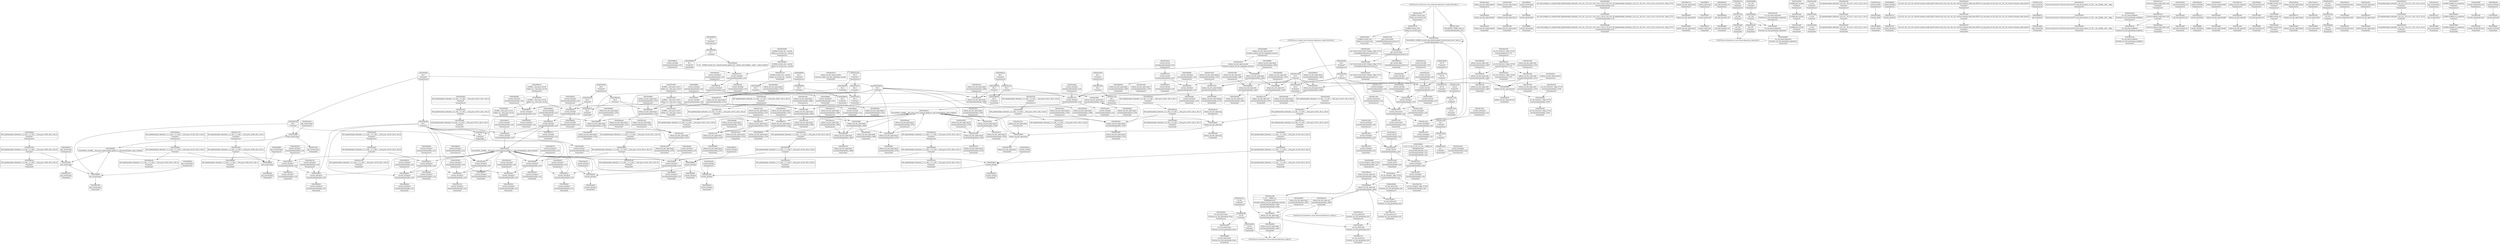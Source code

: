 digraph {
	CE0x55b0fd0 [shape=record,shape=Mrecord,label="{CE0x55b0fd0|current_sid:tobool|security/selinux/hooks.c,218|*SummSource*}"]
	CE0x55b0dd0 [shape=record,shape=Mrecord,label="{CE0x55b0dd0|get_current:tmp2|*SummSink*}"]
	CE0x55cca20 [shape=record,shape=Mrecord,label="{CE0x55cca20|selinux_tun_dev_open:tmp9|security/selinux/hooks.c,4700|*SummSource*}"]
	CE0x55b97d0 [shape=record,shape=Mrecord,label="{CE0x55b97d0|i8_1|*Constant*}"]
	CE0x55aa440 [shape=record,shape=Mrecord,label="{CE0x55aa440|selinux_tun_dev_open:if.then5|*SummSink*}"]
	CE0x55aa910 [shape=record,shape=Mrecord,label="{CE0x55aa910|selinux_tun_dev_open:security|Function::selinux_tun_dev_open&Arg::security::}"]
	CE0x55deaa0 [shape=record,shape=Mrecord,label="{CE0x55deaa0|current_sid:tmp17|security/selinux/hooks.c,218}"]
	CE0x55c3010 [shape=record,shape=Mrecord,label="{CE0x55c3010|selinux_tun_dev_open:tmp18|security/selinux/hooks.c,4708|*SummSink*}"]
	CE0x55be220 [shape=record,shape=Mrecord,label="{CE0x55be220|i64*_getelementptr_inbounds_(_11_x_i64_,_11_x_i64_*___llvm_gcov_ctr125,_i64_0,_i64_1)|*Constant*|*SummSource*}"]
	CE0x55df440 [shape=record,shape=Mrecord,label="{CE0x55df440|current_sid:tmp5|security/selinux/hooks.c,218}"]
	"CONST[source:0(mediator),value:2(dynamic)][purpose:{subject}]"
	CE0x55c4390 [shape=record,shape=Mrecord,label="{CE0x55c4390|selinux_tun_dev_open:return|*SummSink*}"]
	CE0x55fafd0 [shape=record,shape=Mrecord,label="{CE0x55fafd0|current_sid:tmp13|security/selinux/hooks.c,218|*SummSink*}"]
	CE0x55ff5f0 [shape=record,shape=Mrecord,label="{CE0x55ff5f0|current_sid:do.body|*SummSink*}"]
	CE0x55b65e0 [shape=record,shape=Mrecord,label="{CE0x55b65e0|selinux_tun_dev_open:tmp14|security/selinux/hooks.c,4704|*SummSource*}"]
	CE0x55b1210 [shape=record,shape=Mrecord,label="{CE0x55b1210|i64_2|*Constant*}"]
	CE0x55d3c30 [shape=record,shape=Mrecord,label="{CE0x55d3c30|current_sid:call4|security/selinux/hooks.c,218|*SummSource*}"]
	CE0x55b5060 [shape=record,shape=Mrecord,label="{CE0x55b5060|_call_void_lockdep_rcu_suspicious(i8*_getelementptr_inbounds_(_25_x_i8_,_25_x_i8_*_.str3,_i32_0,_i32_0),_i32_218,_i8*_getelementptr_inbounds_(_45_x_i8_,_45_x_i8_*_.str12,_i32_0,_i32_0))_#10,_!dbg_!27727|security/selinux/hooks.c,218|*SummSource*}"]
	CE0x55a50b0 [shape=record,shape=Mrecord,label="{CE0x55a50b0|selinux_tun_dev_open:if.end|*SummSink*}"]
	CE0x55cd7d0 [shape=record,shape=Mrecord,label="{CE0x55cd7d0|_ret_i32_%retval.0,_!dbg_!27734|security/selinux/hooks.c,4708|*SummSink*}"]
	CE0x55cc820 [shape=record,shape=Mrecord,label="{CE0x55cc820|current_sid:tmp4|security/selinux/hooks.c,218|*SummSource*}"]
	CE0x55b8890 [shape=record,shape=Mrecord,label="{CE0x55b8890|selinux_tun_dev_open:tmp8|security/selinux/hooks.c,4700|*SummSource*}"]
	CE0x55ff870 [shape=record,shape=Mrecord,label="{CE0x55ff870|current_sid:do.end|*SummSource*}"]
	CE0x55bb5d0 [shape=record,shape=Mrecord,label="{CE0x55bb5d0|_call_void_mcount()_#3}"]
	CE0x56109e0 [shape=record,shape=Mrecord,label="{CE0x56109e0|COLLAPSED:_GCMRE_current_task_external_global_%struct.task_struct*:_elem_0::|security/selinux/hooks.c,218}"]
	CE0x5612e80 [shape=record,shape=Mrecord,label="{CE0x5612e80|current_sid:sid|security/selinux/hooks.c,220}"]
	CE0x55c6a60 [shape=record,shape=Mrecord,label="{CE0x55c6a60|i32_256|*Constant*|*SummSink*}"]
	CE0x56143b0 [shape=record,shape=Mrecord,label="{CE0x56143b0|i64*_getelementptr_inbounds_(_2_x_i64_,_2_x_i64_*___llvm_gcov_ctr98,_i64_0,_i64_0)|*Constant*}"]
	CE0x55fa290 [shape=record,shape=Mrecord,label="{CE0x55fa290|i64*_getelementptr_inbounds_(_11_x_i64_,_11_x_i64_*___llvm_gcov_ctr125,_i64_0,_i64_6)|*Constant*|*SummSink*}"]
	CE0x55c2a80 [shape=record,shape=Mrecord,label="{CE0x55c2a80|GLOBAL:get_current|*Constant*|*SummSink*}"]
	CE0x55b69a0 [shape=record,shape=Mrecord,label="{CE0x55b69a0|selinux_tun_dev_open:call|security/selinux/hooks.c,4694}"]
	CE0x6abd5e0 [shape=record,shape=Mrecord,label="{CE0x6abd5e0|selinux_tun_dev_open:tmp2|security/selinux/hooks.c,4693}"]
	CE0x55de8a0 [shape=record,shape=Mrecord,label="{CE0x55de8a0|i64*_getelementptr_inbounds_(_11_x_i64_,_11_x_i64_*___llvm_gcov_ctr125,_i64_0,_i64_9)|*Constant*|*SummSource*}"]
	CE0x55ce6b0 [shape=record,shape=Mrecord,label="{CE0x55ce6b0|i1_true|*Constant*|*SummSink*}"]
	CE0x55b6a10 [shape=record,shape=Mrecord,label="{CE0x55b6a10|selinux_tun_dev_open:call|security/selinux/hooks.c,4694|*SummSource*}"]
	CE0x5610ef0 [shape=record,shape=Mrecord,label="{CE0x5610ef0|current_sid:tmp21|security/selinux/hooks.c,218}"]
	CE0x55d71e0 [shape=record,shape=Mrecord,label="{CE0x55d71e0|GLOBAL:current_sid.__warned|Global_var:current_sid.__warned|*SummSink*}"]
	CE0x55d9610 [shape=record,shape=Mrecord,label="{CE0x55d9610|selinux_tun_dev_open:tobool|security/selinux/hooks.c,4699|*SummSource*}"]
	CE0x55c7b30 [shape=record,shape=Mrecord,label="{CE0x55c7b30|selinux_tun_dev_open:tmp12|security/selinux/hooks.c,4703|*SummSink*}"]
	CE0x56111a0 [shape=record,shape=Mrecord,label="{CE0x56111a0|i32_22|*Constant*}"]
	CE0x55de2d0 [shape=record,shape=Mrecord,label="{CE0x55de2d0|i8*_getelementptr_inbounds_(_45_x_i8_,_45_x_i8_*_.str12,_i32_0,_i32_0)|*Constant*}"]
	CE0x5612090 [shape=record,shape=Mrecord,label="{CE0x5612090|current_sid:tmp23|security/selinux/hooks.c,218}"]
	CE0x55b8280 [shape=record,shape=Mrecord,label="{CE0x55b8280|current_sid:tmp15|security/selinux/hooks.c,218|*SummSource*}"]
	CE0x55af530 [shape=record,shape=Mrecord,label="{CE0x55af530|selinux_tun_dev_open:retval.0|*SummSink*}"]
	CE0x55acc80 [shape=record,shape=Mrecord,label="{CE0x55acc80|i32_0|*Constant*}"]
	CE0x55a3b90 [shape=record,shape=Mrecord,label="{CE0x55a3b90|current_sid:bb}"]
	CE0x5610bb0 [shape=record,shape=Mrecord,label="{CE0x5610bb0|current_sid:cred|security/selinux/hooks.c,218|*SummSink*}"]
	CE0x55e8e00 [shape=record,shape=Mrecord,label="{CE0x55e8e00|i32_128|*Constant*|*SummSink*}"]
	CE0x55df650 [shape=record,shape=Mrecord,label="{CE0x55df650|GLOBAL:__llvm_gcov_ctr125|Global_var:__llvm_gcov_ctr125}"]
	CE0x55b6860 [shape=record,shape=Mrecord,label="{CE0x55b6860|current_sid:entry|*SummSource*}"]
	CE0x55a8ac0 [shape=record,shape=Mrecord,label="{CE0x55a8ac0|_ret_i32_%tmp24,_!dbg_!27742|security/selinux/hooks.c,220}"]
	CE0x55c09f0 [shape=record,shape=Mrecord,label="{CE0x55c09f0|selinux_tun_dev_open:tmp17|security/selinux/hooks.c,4705}"]
	CE0x55b1280 [shape=record,shape=Mrecord,label="{CE0x55b1280|i64_3|*Constant*}"]
	CE0x55d7fe0 [shape=record,shape=Mrecord,label="{CE0x55d7fe0|GLOBAL:__llvm_gcov_ctr125|Global_var:__llvm_gcov_ctr125|*SummSink*}"]
	CE0x55cea50 [shape=record,shape=Mrecord,label="{CE0x55cea50|i64*_getelementptr_inbounds_(_11_x_i64_,_11_x_i64_*___llvm_gcov_ctr125,_i64_0,_i64_8)|*Constant*|*SummSource*}"]
	CE0x55d3240 [shape=record,shape=Mrecord,label="{CE0x55d3240|current_sid:tmp19|security/selinux/hooks.c,218|*SummSink*}"]
	CE0x55ab620 [shape=record,shape=Mrecord,label="{CE0x55ab620|selinux_tun_dev_open:sid1|security/selinux/hooks.c,4697}"]
	CE0x55bb810 [shape=record,shape=Mrecord,label="{CE0x55bb810|_call_void_mcount()_#3|*SummSource*}"]
	CE0x5611da0 [shape=record,shape=Mrecord,label="{CE0x5611da0|current_sid:tmp22|security/selinux/hooks.c,218}"]
	CE0x55e56c0 [shape=record,shape=Mrecord,label="{CE0x55e56c0|i32_(i32,_i32,_i16,_i32,_%struct.common_audit_data*)*_bitcast_(i32_(i32,_i32,_i16,_i32,_%struct.common_audit_data.495*)*_avc_has_perm_to_i32_(i32,_i32,_i16,_i32,_%struct.common_audit_data*)*)|*Constant*|*SummSource*}"]
	CE0x5600db0 [shape=record,shape=Mrecord,label="{CE0x5600db0|current_sid:tmp10|security/selinux/hooks.c,218|*SummSource*}"]
	CE0x5614280 [shape=record,shape=Mrecord,label="{CE0x5614280|get_current:bb|*SummSink*}"]
	"CONST[source:0(mediator),value:0(static)][purpose:{operation}]"
	CE0x55aa0a0 [shape=record,shape=Mrecord,label="{CE0x55aa0a0|i64*_getelementptr_inbounds_(_9_x_i64_,_9_x_i64_*___llvm_gcov_ctr413,_i64_0,_i64_0)|*Constant*|*SummSource*}"]
	CE0x55ccc00 [shape=record,shape=Mrecord,label="{CE0x55ccc00|selinux_tun_dev_open:tmp9|security/selinux/hooks.c,4700|*SummSink*}"]
	CE0x56126c0 [shape=record,shape=Mrecord,label="{CE0x56126c0|i32_1|*Constant*}"]
	CE0x55ccb20 [shape=record,shape=Mrecord,label="{CE0x55ccb20|selinux_tun_dev_open:tmp9|security/selinux/hooks.c,4700}"]
	CE0x56107e0 [shape=record,shape=Mrecord,label="{CE0x56107e0|i32_78|*Constant*|*SummSink*}"]
	CE0x55d3fa0 [shape=record,shape=Mrecord,label="{CE0x55d3fa0|%struct.task_struct*_(%struct.task_struct**)*_asm_movq_%gs:$_1:P_,$0_,_r,im,_dirflag_,_fpsr_,_flags_}"]
	CE0x55c2f30 [shape=record,shape=Mrecord,label="{CE0x55c2f30|selinux_tun_dev_open:tmp18|security/selinux/hooks.c,4708}"]
	CE0x55c7a20 [shape=record,shape=Mrecord,label="{CE0x55c7a20|selinux_tun_dev_open:tmp12|security/selinux/hooks.c,4703|*SummSource*}"]
	CE0x55b58f0 [shape=record,shape=Mrecord,label="{CE0x55b58f0|selinux_tun_dev_open:tmp6|security/selinux/hooks.c,4699|*SummSink*}"]
	CE0x55b1f40 [shape=record,shape=Mrecord,label="{CE0x55b1f40|selinux_tun_dev_open:tmp5|security/selinux/hooks.c,4699|*SummSink*}"]
	CE0x55ca2e0 [shape=record,shape=Mrecord,label="{CE0x55ca2e0|i64_4|*Constant*|*SummSource*}"]
	CE0x55e5730 [shape=record,shape=Mrecord,label="{CE0x55e5730|i32_(i32,_i32,_i16,_i32,_%struct.common_audit_data*)*_bitcast_(i32_(i32,_i32,_i16,_i32,_%struct.common_audit_data.495*)*_avc_has_perm_to_i32_(i32,_i32,_i16,_i32,_%struct.common_audit_data*)*)|*Constant*|*SummSink*}"]
	CE0x55cd500 [shape=record,shape=Mrecord,label="{CE0x55cd500|_ret_i32_%retval.0,_!dbg_!27734|security/selinux/hooks.c,4708}"]
	CE0x55f8740 [shape=record,shape=Mrecord,label="{CE0x55f8740|current_sid:tobool1|security/selinux/hooks.c,218}"]
	CE0x55acbc0 [shape=record,shape=Mrecord,label="{CE0x55acbc0|current_sid:call|security/selinux/hooks.c,218|*SummSink*}"]
	CE0x55a9fa0 [shape=record,shape=Mrecord,label="{CE0x55a9fa0|avc_has_perm:tclass|Function::avc_has_perm&Arg::tclass::|*SummSource*}"]
	CE0x55aecc0 [shape=record,shape=Mrecord,label="{CE0x55aecc0|selinux_tun_dev_open:tmp7|security/selinux/hooks.c,4699|*SummSource*}"]
	CE0x55ca270 [shape=record,shape=Mrecord,label="{CE0x55ca270|i64_4|*Constant*}"]
	CE0x55cb3c0 [shape=record,shape=Mrecord,label="{CE0x55cb3c0|selinux_tun_dev_open:tmp4|security/selinux/hooks.c,4699|*SummSource*}"]
	CE0x55c7de0 [shape=record,shape=Mrecord,label="{CE0x55c7de0|selinux_tun_dev_open:call3|security/selinux/hooks.c,4701|*SummSource*}"]
	CE0x55e7c10 [shape=record,shape=Mrecord,label="{CE0x55e7c10|%struct.common_audit_data*_null|*Constant*|*SummSource*}"]
	CE0x55aa860 [shape=record,shape=Mrecord,label="{CE0x55aa860|_call_void_mcount()_#3|*SummSink*}"]
	CE0x55eb250 [shape=record,shape=Mrecord,label="{CE0x55eb250|current_sid:if.then|*SummSource*}"]
	CE0x55ca910 [shape=record,shape=Mrecord,label="{CE0x55ca910|i64*_getelementptr_inbounds_(_9_x_i64_,_9_x_i64_*___llvm_gcov_ctr413,_i64_0,_i64_8)|*Constant*|*SummSink*}"]
	CE0x55d2250 [shape=record,shape=Mrecord,label="{CE0x55d2250|current_sid:tmp17|security/selinux/hooks.c,218|*SummSource*}"]
	CE0x5610420 [shape=record,shape=Mrecord,label="{CE0x5610420|_ret_%struct.task_struct*_%tmp4,_!dbg_!27714|./arch/x86/include/asm/current.h,14|*SummSink*}"]
	CE0x55cb430 [shape=record,shape=Mrecord,label="{CE0x55cb430|selinux_tun_dev_open:tmp4|security/selinux/hooks.c,4699|*SummSink*}"]
	CE0x55d8910 [shape=record,shape=Mrecord,label="{CE0x55d8910|current_sid:tmp2|*SummSource*}"]
	CE0x55d2d40 [shape=record,shape=Mrecord,label="{CE0x55d2d40|i64*_getelementptr_inbounds_(_11_x_i64_,_11_x_i64_*___llvm_gcov_ctr125,_i64_0,_i64_10)|*Constant*}"]
	CE0x55e8d90 [shape=record,shape=Mrecord,label="{CE0x55e8d90|i32_128|*Constant*|*SummSource*}"]
	CE0x55c9a40 [shape=record,shape=Mrecord,label="{CE0x55c9a40|current_sid:call|security/selinux/hooks.c,218|*SummSource*}"]
	CE0x55b67a0 [shape=record,shape=Mrecord,label="{CE0x55b67a0|i64_1|*Constant*|*SummSink*}"]
	CE0x55ffd70 [shape=record,shape=Mrecord,label="{CE0x55ffd70|current_sid:tmp10|security/selinux/hooks.c,218}"]
	CE0x55a4500 [shape=record,shape=Mrecord,label="{CE0x55a4500|selinux_tun_dev_open:sid1|security/selinux/hooks.c,4697|*SummSink*}"]
	CE0x62b84a0 [shape=record,shape=Mrecord,label="{CE0x62b84a0|selinux_tun_dev_open:tmp11|security/selinux/hooks.c,4703}"]
	CE0x55a4320 [shape=record,shape=Mrecord,label="{CE0x55a4320|selinux_tun_dev_open:tmp1|*SummSource*}"]
	CE0x55e3250 [shape=record,shape=Mrecord,label="{CE0x55e3250|avc_has_perm:auditdata|Function::avc_has_perm&Arg::auditdata::|*SummSource*}"]
	CE0x55fd4d0 [shape=record,shape=Mrecord,label="{CE0x55fd4d0|i64*_getelementptr_inbounds_(_11_x_i64_,_11_x_i64_*___llvm_gcov_ctr125,_i64_0,_i64_0)|*Constant*}"]
	CE0x55a9250 [shape=record,shape=Mrecord,label="{CE0x55a9250|selinux_tun_dev_open:if.end6}"]
	CE0x55d2550 [shape=record,shape=Mrecord,label="{CE0x55d2550|current_sid:tmp18|security/selinux/hooks.c,218}"]
	CE0x55e7b10 [shape=record,shape=Mrecord,label="{CE0x55e7b10|%struct.common_audit_data*_null|*Constant*}"]
	CE0x5616810 [shape=record,shape=Mrecord,label="{CE0x5616810|GLOBAL:current_task|Global_var:current_task|*SummSource*}"]
	CE0x55b6930 [shape=record,shape=Mrecord,label="{CE0x55b6930|selinux_tun_dev_open:tmp2|security/selinux/hooks.c,4693|*SummSink*}"]
	CE0x55fd5b0 [shape=record,shape=Mrecord,label="{CE0x55fd5b0|i64*_getelementptr_inbounds_(_11_x_i64_,_11_x_i64_*___llvm_gcov_ctr125,_i64_0,_i64_0)|*Constant*|*SummSource*}"]
	CE0x55bc950 [shape=record,shape=Mrecord,label="{CE0x55bc950|selinux_tun_dev_open:if.end}"]
	CE0x55aabd0 [shape=record,shape=Mrecord,label="{CE0x55aabd0|i32_0|*Constant*|*SummSink*}"]
	CE0x55e6890 [shape=record,shape=Mrecord,label="{CE0x55e6890|avc_has_perm:requested|Function::avc_has_perm&Arg::requested::|*SummSink*}"]
	CE0x55d0fb0 [shape=record,shape=Mrecord,label="{CE0x55d0fb0|selinux_tun_dev_open:sid7|security/selinux/hooks.c,4705|*SummSource*}"]
	CE0x55b32f0 [shape=record,shape=Mrecord,label="{CE0x55b32f0|i32_0|*Constant*|*SummSource*}"]
	CE0x55ad4f0 [shape=record,shape=Mrecord,label="{CE0x55ad4f0|current_sid:tmp7|security/selinux/hooks.c,218|*SummSink*}"]
	CE0x55d6070 [shape=record,shape=Mrecord,label="{CE0x55d6070|get_current:bb}"]
	CE0x55abfc0 [shape=record,shape=Mrecord,label="{CE0x55abfc0|i64_1|*Constant*|*SummSource*}"]
	CE0x55d7a30 [shape=record,shape=Mrecord,label="{CE0x55d7a30|current_sid:tmp12|security/selinux/hooks.c,218|*SummSink*}"]
	CE0x55de6d0 [shape=record,shape=Mrecord,label="{CE0x55de6d0|i64*_getelementptr_inbounds_(_11_x_i64_,_11_x_i64_*___llvm_gcov_ctr125,_i64_0,_i64_9)|*Constant*}"]
	CE0x5610850 [shape=record,shape=Mrecord,label="{CE0x5610850|i32_78|*Constant*|*SummSource*}"]
	CE0x55b9af0 [shape=record,shape=Mrecord,label="{CE0x55b9af0|i8_1|*Constant*|*SummSink*}"]
	CE0x62b8650 [shape=record,shape=Mrecord,label="{CE0x62b8650|i64_5|*Constant*|*SummSource*}"]
	CE0x55b14c0 [shape=record,shape=Mrecord,label="{CE0x55b14c0|selinux_tun_dev_open:bb|*SummSource*}"]
	CE0x55d35d0 [shape=record,shape=Mrecord,label="{CE0x55d35d0|current_sid:tmp20|security/selinux/hooks.c,218|*SummSink*}"]
	"CONST[source:2(external),value:2(dynamic)][purpose:{subject}][SrcIdx:1]"
	CE0x55dff60 [shape=record,shape=Mrecord,label="{CE0x55dff60|selinux_tun_dev_open:tmp2|security/selinux/hooks.c,4693|*SummSource*}"]
	CE0x55ba890 [shape=record,shape=Mrecord,label="{CE0x55ba890|avc_has_perm:tclass|Function::avc_has_perm&Arg::tclass::|*SummSink*}"]
	CE0x55b5d30 [shape=record,shape=Mrecord,label="{CE0x55b5d30|i64*_getelementptr_inbounds_(_9_x_i64_,_9_x_i64_*___llvm_gcov_ctr413,_i64_0,_i64_6)|*Constant*|*SummSink*}"]
	CE0x55a79f0 [shape=record,shape=Mrecord,label="{CE0x55a79f0|selinux_tun_dev_open:sid1|security/selinux/hooks.c,4697|*SummSource*}"]
	CE0x55abf10 [shape=record,shape=Mrecord,label="{CE0x55abf10|selinux_tun_dev_open:if.end6|*SummSource*}"]
	CE0x55ad620 [shape=record,shape=Mrecord,label="{CE0x55ad620|GLOBAL:current_sid.__warned|Global_var:current_sid.__warned}"]
	CE0x55b4180 [shape=record,shape=Mrecord,label="{CE0x55b4180|selinux_tun_dev_open:bb}"]
	CE0x55bde80 [shape=record,shape=Mrecord,label="{CE0x55bde80|i64*_getelementptr_inbounds_(_11_x_i64_,_11_x_i64_*___llvm_gcov_ctr125,_i64_0,_i64_1)|*Constant*}"]
	CE0x55b8600 [shape=record,shape=Mrecord,label="{CE0x55b8600|current_sid:tmp16|security/selinux/hooks.c,218}"]
	CE0x55d2740 [shape=record,shape=Mrecord,label="{CE0x55d2740|current_sid:tmp18|security/selinux/hooks.c,218|*SummSource*}"]
	CE0x5611610 [shape=record,shape=Mrecord,label="{CE0x5611610|i32_22|*Constant*|*SummSink*}"]
	CE0x55c2950 [shape=record,shape=Mrecord,label="{CE0x55c2950|GLOBAL:get_current|*Constant*|*SummSource*}"]
	CE0x55d61a0 [shape=record,shape=Mrecord,label="{CE0x55d61a0|i64*_getelementptr_inbounds_(_2_x_i64_,_2_x_i64_*___llvm_gcov_ctr98,_i64_0,_i64_0)|*Constant*|*SummSink*}"]
	CE0x55fdaf0 [shape=record,shape=Mrecord,label="{CE0x55fdaf0|_call_void_mcount()_#3|*SummSource*}"]
	CE0x55ae0a0 [shape=record,shape=Mrecord,label="{CE0x55ae0a0|GLOBAL:current_sid|*Constant*|*SummSink*}"]
	CE0x55b8a80 [shape=record,shape=Mrecord,label="{CE0x55b8a80|selinux_tun_dev_open:tmp8|security/selinux/hooks.c,4700|*SummSink*}"]
	CE0x55fed30 [shape=record,shape=Mrecord,label="{CE0x55fed30|i64_5|*Constant*}"]
	CE0x55e7c80 [shape=record,shape=Mrecord,label="{CE0x55e7c80|avc_has_perm:requested|Function::avc_has_perm&Arg::requested::|*SummSource*}"]
	CE0x5600f30 [shape=record,shape=Mrecord,label="{CE0x5600f30|current_sid:tmp10|security/selinux/hooks.c,218|*SummSink*}"]
	CE0x55b8210 [shape=record,shape=Mrecord,label="{CE0x55b8210|current_sid:tmp15|security/selinux/hooks.c,218}"]
	CE0x55cc7b0 [shape=record,shape=Mrecord,label="{CE0x55cc7b0|current_sid:tmp4|security/selinux/hooks.c,218}"]
	CE0x55f8f70 [shape=record,shape=Mrecord,label="{CE0x55f8f70|current_sid:tmp11|security/selinux/hooks.c,218|*SummSink*}"]
	CE0x55a8cd0 [shape=record,shape=Mrecord,label="{CE0x55a8cd0|selinux_tun_dev_open:if.then|*SummSource*}"]
	CE0x55a4ea0 [shape=record,shape=Mrecord,label="{CE0x55a4ea0|selinux_tun_dev_open:tmp3|security/selinux/hooks.c,4697}"]
	CE0x55b74e0 [shape=record,shape=Mrecord,label="{CE0x55b74e0|selinux_tun_dev_open:tmp1|*SummSink*}"]
	CE0x55b6010 [shape=record,shape=Mrecord,label="{CE0x55b6010|selinux_tun_dev_open:call2|security/selinux/hooks.c,4697}"]
	CE0x55fa6b0 [shape=record,shape=Mrecord,label="{CE0x55fa6b0|current_sid:tmp13|security/selinux/hooks.c,218}"]
	CE0x55e32c0 [shape=record,shape=Mrecord,label="{CE0x55e32c0|_ret_i32_%retval.0,_!dbg_!27728|security/selinux/avc.c,775|*SummSink*}"]
	CE0x55ff700 [shape=record,shape=Mrecord,label="{CE0x55ff700|current_sid:do.end}"]
	CE0x55aade0 [shape=record,shape=Mrecord,label="{CE0x55aade0|_call_void_mcount()_#3}"]
	CE0x55d29f0 [shape=record,shape=Mrecord,label="{CE0x55d29f0|current_sid:tmp19|security/selinux/hooks.c,218}"]
	CE0x5611f20 [shape=record,shape=Mrecord,label="{CE0x5611f20|current_sid:tmp22|security/selinux/hooks.c,218|*SummSource*}"]
	CE0x55e3330 [shape=record,shape=Mrecord,label="{CE0x55e3330|_ret_i32_%retval.0,_!dbg_!27728|security/selinux/avc.c,775|*SummSource*}"]
	CE0x55b1e20 [shape=record,shape=Mrecord,label="{CE0x55b1e20|selinux_tun_dev_open:tmp5|security/selinux/hooks.c,4699|*SummSource*}"]
	CE0x55b6c50 [shape=record,shape=Mrecord,label="{CE0x55b6c50|i64_2|*Constant*}"]
	CE0x55b6b40 [shape=record,shape=Mrecord,label="{CE0x55b6b40|i64*_getelementptr_inbounds_(_2_x_i64_,_2_x_i64_*___llvm_gcov_ctr98,_i64_0,_i64_1)|*Constant*|*SummSink*}"]
	CE0x5611290 [shape=record,shape=Mrecord,label="{CE0x5611290|current_sid:tmp21|security/selinux/hooks.c,218|*SummSink*}"]
	CE0x55b02a0 [shape=record,shape=Mrecord,label="{CE0x55b02a0|i64*_getelementptr_inbounds_(_9_x_i64_,_9_x_i64_*___llvm_gcov_ctr413,_i64_0,_i64_7)|*Constant*|*SummSource*}"]
	CE0x72a2d10 [shape=record,shape=Mrecord,label="{CE0x72a2d10|avc_has_perm:entry|*SummSource*}"]
	CE0x55cd1f0 [shape=record,shape=Mrecord,label="{CE0x55cd1f0|selinux_tun_dev_open:tmp19|security/selinux/hooks.c,4708|*SummSink*}"]
	CE0x55a9c70 [shape=record,shape=Mrecord,label="{CE0x55a9c70|selinux_tun_dev_open:security|Function::selinux_tun_dev_open&Arg::security::|*SummSink*}"]
	CE0x55c9100 [shape=record,shape=Mrecord,label="{CE0x55c9100|i32_218|*Constant*}"]
	CE0x55b6570 [shape=record,shape=Mrecord,label="{CE0x55b6570|selinux_tun_dev_open:tmp14|security/selinux/hooks.c,4704}"]
	CE0x5611800 [shape=record,shape=Mrecord,label="{CE0x5611800|COLLAPSED:_CMRE:_elem_0::|security/selinux/hooks.c,218}"]
	CE0x55fe5d0 [shape=record,shape=Mrecord,label="{CE0x55fe5d0|current_sid:land.lhs.true2}"]
	CE0x55c6bd0 [shape=record,shape=Mrecord,label="{CE0x55c6bd0|selinux_tun_dev_open:tobool4|security/selinux/hooks.c,4703|*SummSink*}"]
	CE0x5615fd0 [shape=record,shape=Mrecord,label="{CE0x5615fd0|_call_void_mcount()_#3}"]
	CE0x55a8b70 [shape=record,shape=Mrecord,label="{CE0x55a8b70|_call_void_mcount()_#3|*SummSource*}"]
	CE0x55b25c0 [shape=record,shape=Mrecord,label="{CE0x55b25c0|selinux_tun_dev_open:entry}"]
	CE0x55d2e70 [shape=record,shape=Mrecord,label="{CE0x55d2e70|current_sid:tmp19|security/selinux/hooks.c,218|*SummSource*}"]
	CE0x55b57e0 [shape=record,shape=Mrecord,label="{CE0x55b57e0|selinux_tun_dev_open:tmp6|security/selinux/hooks.c,4699|*SummSource*}"]
	CE0x55abd00 [shape=record,shape=Mrecord,label="{CE0x55abd00|selinux_tun_dev_open:tmp3|security/selinux/hooks.c,4697|*SummSink*}"]
	CE0x55d31d0 [shape=record,shape=Mrecord,label="{CE0x55d31d0|i64*_getelementptr_inbounds_(_11_x_i64_,_11_x_i64_*___llvm_gcov_ctr125,_i64_0,_i64_10)|*Constant*|*SummSink*}"]
	CE0x55d22c0 [shape=record,shape=Mrecord,label="{CE0x55d22c0|current_sid:tmp17|security/selinux/hooks.c,218|*SummSink*}"]
	CE0x55dec70 [shape=record,shape=Mrecord,label="{CE0x55dec70|current_sid:tmp6|security/selinux/hooks.c,218|*SummSink*}"]
	CE0x55d6990 [shape=record,shape=Mrecord,label="{CE0x55d6990|selinux_tun_dev_open:tmp15|security/selinux/hooks.c,4704}"]
	CE0x5613e60 [shape=record,shape=Mrecord,label="{CE0x5613e60|current_sid:tmp24|security/selinux/hooks.c,220|*SummSource*}"]
	CE0x55e57f0 [shape=record,shape=Mrecord,label="{CE0x55e57f0|avc_has_perm:entry}"]
	CE0x55c68b0 [shape=record,shape=Mrecord,label="{CE0x55c68b0|selinux_tun_dev_open:tmp11|security/selinux/hooks.c,4703|*SummSource*}"]
	CE0x55c9bf0 [shape=record,shape=Mrecord,label="{CE0x55c9bf0|selinux_tun_dev_open:tmp6|security/selinux/hooks.c,4699}"]
	CE0x55fe740 [shape=record,shape=Mrecord,label="{CE0x55fe740|current_sid:land.lhs.true2|*SummSource*}"]
	CE0x55cbaa0 [shape=record,shape=Mrecord,label="{CE0x55cbaa0|current_sid:tmp|*SummSource*}"]
	CE0x55d52b0 [shape=record,shape=Mrecord,label="{CE0x55d52b0|i8*_getelementptr_inbounds_(_25_x_i8_,_25_x_i8_*_.str3,_i32_0,_i32_0)|*Constant*|*SummSink*}"]
	CE0x55a4710 [shape=record,shape=Mrecord,label="{CE0x55a4710|selinux_tun_dev_open:if.then}"]
	CE0x55bdda0 [shape=record,shape=Mrecord,label="{CE0x55bdda0|COLLAPSED:_GCMRE___llvm_gcov_ctr98_internal_global_2_x_i64_zeroinitializer:_elem_0:default:}"]
	CE0x55b50d0 [shape=record,shape=Mrecord,label="{CE0x55b50d0|_call_void_lockdep_rcu_suspicious(i8*_getelementptr_inbounds_(_25_x_i8_,_25_x_i8_*_.str3,_i32_0,_i32_0),_i32_218,_i8*_getelementptr_inbounds_(_45_x_i8_,_45_x_i8_*_.str12,_i32_0,_i32_0))_#10,_!dbg_!27727|security/selinux/hooks.c,218|*SummSink*}"]
	CE0x55c2c10 [shape=record,shape=Mrecord,label="{CE0x55c2c10|get_current:entry}"]
	CE0x55d7310 [shape=record,shape=Mrecord,label="{CE0x55d7310|current_sid:tmp8|security/selinux/hooks.c,218}"]
	CE0x55a9a60 [shape=record,shape=Mrecord,label="{CE0x55a9a60|selinux_tun_dev_open:entry|*SummSink*}"]
	CE0x55ada80 [shape=record,shape=Mrecord,label="{CE0x55ada80|get_current:tmp3}"]
	CE0x55ce4d0 [shape=record,shape=Mrecord,label="{CE0x55ce4d0|i1_true|*Constant*|*SummSource*}"]
	CE0x55e44c0 [shape=record,shape=Mrecord,label="{CE0x55e44c0|_ret_i32_%retval.0,_!dbg_!27728|security/selinux/avc.c,775}"]
	CE0x55ac070 [shape=record,shape=Mrecord,label="{CE0x55ac070|current_sid:entry|*SummSink*}"]
	CE0x55a82f0 [shape=record,shape=Mrecord,label="{CE0x55a82f0|avc_has_perm:requested|Function::avc_has_perm&Arg::requested::}"]
	CE0x55be0a0 [shape=record,shape=Mrecord,label="{CE0x55be0a0|current_sid:tmp1|*SummSink*}"]
	CE0x55d92e0 [shape=record,shape=Mrecord,label="{CE0x55d92e0|0:_i8,_:_GCMR_current_sid.__warned_internal_global_i8_0,_section_.data.unlikely_,_align_1:_elem_0:default:}"]
	CE0x55d3120 [shape=record,shape=Mrecord,label="{CE0x55d3120|i64*_getelementptr_inbounds_(_11_x_i64_,_11_x_i64_*___llvm_gcov_ctr125,_i64_0,_i64_10)|*Constant*|*SummSource*}"]
	CE0x55ca410 [shape=record,shape=Mrecord,label="{CE0x55ca410|i64_4|*Constant*|*SummSink*}"]
	CE0x55d5a70 [shape=record,shape=Mrecord,label="{CE0x55d5a70|current_sid:sid|security/selinux/hooks.c,220|*SummSource*}"]
	CE0x55b3df0 [shape=record,shape=Mrecord,label="{CE0x55b3df0|i64*_getelementptr_inbounds_(_9_x_i64_,_9_x_i64_*___llvm_gcov_ctr413,_i64_0,_i64_7)|*Constant*|*SummSink*}"]
	CE0x5611970 [shape=record,shape=Mrecord,label="{CE0x5611970|current_sid:security|security/selinux/hooks.c,218}"]
	CE0x5614100 [shape=record,shape=Mrecord,label="{CE0x5614100|get_current:bb|*SummSource*}"]
	CE0x55b6cc0 [shape=record,shape=Mrecord,label="{CE0x55b6cc0|i64_2|*Constant*|*SummSource*}"]
	CE0x55c9320 [shape=record,shape=Mrecord,label="{CE0x55c9320|i32_218|*Constant*|*SummSource*}"]
	CE0x55a9670 [shape=record,shape=Mrecord,label="{CE0x55a9670|i64*_getelementptr_inbounds_(_9_x_i64_,_9_x_i64_*___llvm_gcov_ctr413,_i64_0,_i64_0)|*Constant*}"]
	CE0x55ce460 [shape=record,shape=Mrecord,label="{CE0x55ce460|i1_true|*Constant*}"]
	CE0x56127d0 [shape=record,shape=Mrecord,label="{CE0x56127d0|get_current:tmp4|./arch/x86/include/asm/current.h,14|*SummSource*}"]
	CE0x55c8fe0 [shape=record,shape=Mrecord,label="{CE0x55c8fe0|GLOBAL:lockdep_rcu_suspicious|*Constant*|*SummSink*}"]
	CE0x55bde10 [shape=record,shape=Mrecord,label="{CE0x55bde10|get_current:tmp|*SummSource*}"]
	CE0x56102f0 [shape=record,shape=Mrecord,label="{CE0x56102f0|_ret_%struct.task_struct*_%tmp4,_!dbg_!27714|./arch/x86/include/asm/current.h,14}"]
	CE0x55b5ab0 [shape=record,shape=Mrecord,label="{CE0x55b5ab0|i64*_getelementptr_inbounds_(_9_x_i64_,_9_x_i64_*___llvm_gcov_ctr413,_i64_0,_i64_6)|*Constant*|*SummSource*}"]
	CE0x55c5560 [shape=record,shape=Mrecord,label="{CE0x55c5560|GLOBAL:current_sid|*Constant*|*SummSource*}"]
	CE0x55d81f0 [shape=record,shape=Mrecord,label="{CE0x55d81f0|current_sid:tmp5|security/selinux/hooks.c,218|*SummSource*}"]
	CE0x55d8260 [shape=record,shape=Mrecord,label="{CE0x55d8260|current_sid:tmp5|security/selinux/hooks.c,218|*SummSink*}"]
	CE0x55cc550 [shape=record,shape=Mrecord,label="{CE0x55cc550|i64_3|*Constant*|*SummSource*}"]
	CE0x55ade30 [shape=record,shape=Mrecord,label="{CE0x55ade30|current_sid:tmp3|*SummSource*}"]
	CE0x55b8820 [shape=record,shape=Mrecord,label="{CE0x55b8820|selinux_tun_dev_open:tmp8|security/selinux/hooks.c,4700}"]
	CE0x5613d70 [shape=record,shape=Mrecord,label="{CE0x5613d70|current_sid:tmp24|security/selinux/hooks.c,220}"]
	CE0x55cc630 [shape=record,shape=Mrecord,label="{CE0x55cc630|i64_0|*Constant*}"]
	CE0x55a38f0 [shape=record,shape=Mrecord,label="{CE0x55a38f0|get_current:tmp}"]
	CE0x55b40e0 [shape=record,shape=Mrecord,label="{CE0x55b40e0|selinux_tun_dev_open:tmp16|security/selinux/hooks.c,4705}"]
	CE0x55bcdd0 [shape=record,shape=Mrecord,label="{CE0x55bcdd0|i64*_getelementptr_inbounds_(_9_x_i64_,_9_x_i64_*___llvm_gcov_ctr413,_i64_0,_i64_3)|*Constant*|*SummSink*}"]
	CE0x5601060 [shape=record,shape=Mrecord,label="{CE0x5601060|current_sid:tmp11|security/selinux/hooks.c,218}"]
	CE0x55a9460 [shape=record,shape=Mrecord,label="{CE0x55a9460|selinux_tun_dev_open:tmp3|security/selinux/hooks.c,4697|*SummSource*}"]
	CE0x55b8ff0 [shape=record,shape=Mrecord,label="{CE0x55b8ff0|selinux_tun_dev_open:sid7|security/selinux/hooks.c,4705}"]
	CE0x55d44b0 [shape=record,shape=Mrecord,label="{CE0x55d44b0|current_sid:tmp6|security/selinux/hooks.c,218|*SummSource*}"]
	CE0x55b0230 [shape=record,shape=Mrecord,label="{CE0x55b0230|i64*_getelementptr_inbounds_(_9_x_i64_,_9_x_i64_*___llvm_gcov_ctr413,_i64_0,_i64_7)|*Constant*}"]
	CE0x55cd940 [shape=record,shape=Mrecord,label="{CE0x55cd940|current_sid:bb|*SummSink*}"]
	CE0x55e6a50 [shape=record,shape=Mrecord,label="{CE0x55e6a50|avc_has_perm:auditdata|Function::avc_has_perm&Arg::auditdata::}"]
	CE0x62b85e0 [shape=record,shape=Mrecord,label="{CE0x62b85e0|i64_5|*Constant*}"]
	CE0x55af4c0 [shape=record,shape=Mrecord,label="{CE0x55af4c0|selinux_tun_dev_open:retval.0|*SummSource*}"]
	CE0x55ac400 [shape=record,shape=Mrecord,label="{CE0x55ac400|GLOBAL:__llvm_gcov_ctr413|Global_var:__llvm_gcov_ctr413}"]
	CE0x55af380 [shape=record,shape=Mrecord,label="{CE0x55af380|current_sid:tobool|security/selinux/hooks.c,218|*SummSink*}"]
	CE0x55e33a0 [shape=record,shape=Mrecord,label="{CE0x55e33a0|avc_has_perm:auditdata|Function::avc_has_perm&Arg::auditdata::|*SummSink*}"]
	CE0x55aea60 [shape=record,shape=Mrecord,label="{CE0x55aea60|selinux_tun_dev_open:tmp7|security/selinux/hooks.c,4699}"]
	CE0x5616730 [shape=record,shape=Mrecord,label="{CE0x5616730|GLOBAL:current_task|Global_var:current_task}"]
	CE0x55c75a0 [shape=record,shape=Mrecord,label="{CE0x55c75a0|selinux_tun_dev_open:tobool4|security/selinux/hooks.c,4703|*SummSource*}"]
	CE0x55faf60 [shape=record,shape=Mrecord,label="{CE0x55faf60|current_sid:tmp13|security/selinux/hooks.c,218|*SummSource*}"]
	CE0x55d7b60 [shape=record,shape=Mrecord,label="{CE0x55d7b60|i64*_getelementptr_inbounds_(_11_x_i64_,_11_x_i64_*___llvm_gcov_ctr125,_i64_0,_i64_6)|*Constant*}"]
	CE0x5612190 [shape=record,shape=Mrecord,label="{CE0x5612190|current_sid:tmp22|security/selinux/hooks.c,218|*SummSink*}"]
	CE0x55d1120 [shape=record,shape=Mrecord,label="{CE0x55d1120|selinux_tun_dev_open:sid7|security/selinux/hooks.c,4705|*SummSink*}"]
	CE0x62b8730 [shape=record,shape=Mrecord,label="{CE0x62b8730|selinux_tun_dev_open:tmp10|security/selinux/hooks.c,4703}"]
	CE0x55ce7e0 [shape=record,shape=Mrecord,label="{CE0x55ce7e0|i64*_getelementptr_inbounds_(_11_x_i64_,_11_x_i64_*___llvm_gcov_ctr125,_i64_0,_i64_8)|*Constant*|*SummSink*}"]
	CE0x55a4d40 [shape=record,shape=Mrecord,label="{CE0x55a4d40|selinux_tun_dev_open:if.then|*SummSink*}"]
	CE0x55b19a0 [shape=record,shape=Mrecord,label="{CE0x55b19a0|i64_1|*Constant*}"]
	CE0x55a8ee0 [shape=record,shape=Mrecord,label="{CE0x55a8ee0|selinux_tun_dev_open:tmp}"]
	CE0x5612bc0 [shape=record,shape=Mrecord,label="{CE0x5612bc0|i32_1|*Constant*|*SummSink*}"]
	CE0x55b9e00 [shape=record,shape=Mrecord,label="{CE0x55b9e00|selinux_tun_dev_open:tmp10|security/selinux/hooks.c,4703|*SummSink*}"]
	CE0x55fee60 [shape=record,shape=Mrecord,label="{CE0x55fee60|current_sid:tmp9|security/selinux/hooks.c,218}"]
	CE0x5612a40 [shape=record,shape=Mrecord,label="{CE0x5612a40|i32_1|*Constant*|*SummSource*}"]
	CE0x55a35d0 [shape=record,shape=Mrecord,label="{CE0x55a35d0|i64*_getelementptr_inbounds_(_2_x_i64_,_2_x_i64_*___llvm_gcov_ctr98,_i64_0,_i64_1)|*Constant*}"]
	CE0x55d8110 [shape=record,shape=Mrecord,label="{CE0x55d8110|GLOBAL:__llvm_gcov_ctr125|Global_var:__llvm_gcov_ctr125|*SummSource*}"]
	CE0x5612730 [shape=record,shape=Mrecord,label="{CE0x5612730|i64*_getelementptr_inbounds_(_2_x_i64_,_2_x_i64_*___llvm_gcov_ctr98,_i64_0,_i64_1)|*Constant*|*SummSource*}"]
	CE0x55c7fc0 [shape=record,shape=Mrecord,label="{CE0x55c7fc0|i32_256|*Constant*}"]
	CE0x5615ea0 [shape=record,shape=Mrecord,label="{CE0x5615ea0|get_current:tmp3|*SummSource*}"]
	CE0x72a2d80 [shape=record,shape=Mrecord,label="{CE0x72a2d80|avc_has_perm:tsid|Function::avc_has_perm&Arg::tsid::}"]
	CE0x55d5220 [shape=record,shape=Mrecord,label="{CE0x55d5220|i8*_getelementptr_inbounds_(_25_x_i8_,_25_x_i8_*_.str3,_i32_0,_i32_0)|*Constant*|*SummSource*}"]
	CE0x55fe7e0 [shape=record,shape=Mrecord,label="{CE0x55fe7e0|current_sid:land.lhs.true2|*SummSink*}"]
	CE0x55b9360 [shape=record,shape=Mrecord,label="{CE0x55b9360|selinux_tun_dev_open:tmp|*SummSink*}"]
	CE0x698aaf0 [shape=record,shape=Mrecord,label="{CE0x698aaf0|i16_49|*Constant*}"]
	"CONST[source:0(mediator),value:2(dynamic)][purpose:{object}]"
	CE0x55fccb0 [shape=record,shape=Mrecord,label="{CE0x55fccb0|current_sid:tmp8|security/selinux/hooks.c,218|*SummSink*}"]
	CE0x55d5de0 [shape=record,shape=Mrecord,label="{CE0x55d5de0|0:_i32,_4:_i32,_8:_i32,_12:_i32,_:_CMRE_4,8_|*MultipleSource*|security/selinux/hooks.c,218|security/selinux/hooks.c,218|security/selinux/hooks.c,220}"]
	CE0x55fefd0 [shape=record,shape=Mrecord,label="{CE0x55fefd0|current_sid:tmp9|security/selinux/hooks.c,218|*SummSource*}"]
	CE0x55af640 [shape=record,shape=Mrecord,label="{CE0x55af640|i64*_getelementptr_inbounds_(_9_x_i64_,_9_x_i64_*___llvm_gcov_ctr413,_i64_0,_i64_8)|*Constant*}"]
	CE0x5611400 [shape=record,shape=Mrecord,label="{CE0x5611400|i32_22|*Constant*|*SummSource*}"]
	CE0x56119e0 [shape=record,shape=Mrecord,label="{CE0x56119e0|current_sid:security|security/selinux/hooks.c,218|*SummSource*}"]
	CE0x55ab6d0 [shape=record,shape=Mrecord,label="{CE0x55ab6d0|selinux_tun_dev_open:security|Function::selinux_tun_dev_open&Arg::security::|*SummSource*}"]
	CE0x5611070 [shape=record,shape=Mrecord,label="{CE0x5611070|current_sid:tmp21|security/selinux/hooks.c,218|*SummSource*}"]
	CE0x55d96f0 [shape=record,shape=Mrecord,label="{CE0x55d96f0|get_current:tmp2|*SummSource*}"]
	CE0x55bc2a0 [shape=record,shape=Mrecord,label="{CE0x55bc2a0|avc_has_perm:tsid|Function::avc_has_perm&Arg::tsid::|*SummSource*}"]
	CE0x55ce340 [shape=record,shape=Mrecord,label="{CE0x55ce340|selinux_tun_dev_open:tmp17|security/selinux/hooks.c,4705|*SummSource*}"]
	CE0x55f90a0 [shape=record,shape=Mrecord,label="{CE0x55f90a0|current_sid:tmp12|security/selinux/hooks.c,218}"]
	CE0x55cba30 [shape=record,shape=Mrecord,label="{CE0x55cba30|COLLAPSED:_GCMRE___llvm_gcov_ctr125_internal_global_11_x_i64_zeroinitializer:_elem_0:default:}"]
	CE0x55fdbf0 [shape=record,shape=Mrecord,label="{CE0x55fdbf0|_call_void_mcount()_#3|*SummSink*}"]
	CE0x55a32f0 [shape=record,shape=Mrecord,label="{CE0x55a32f0|i16_49|*Constant*|*SummSink*}"]
	CE0x55bf380 [shape=record,shape=Mrecord,label="{CE0x55bf380|%struct.task_struct*_(%struct.task_struct**)*_asm_movq_%gs:$_1:P_,$0_,_r,im,_dirflag_,_fpsr_,_flags_|*SummSink*}"]
	CE0x55d78b0 [shape=record,shape=Mrecord,label="{CE0x55d78b0|current_sid:tmp12|security/selinux/hooks.c,218|*SummSource*}"]
	CE0x55bb8b0 [shape=record,shape=Mrecord,label="{CE0x55bb8b0|_call_void_mcount()_#3|*SummSink*}"]
	CE0x55dfb80 [shape=record,shape=Mrecord,label="{CE0x55dfb80|i64*_getelementptr_inbounds_(_2_x_i64_,_2_x_i64_*___llvm_gcov_ctr98,_i64_0,_i64_0)|*Constant*|*SummSource*}"]
	CE0x55c7530 [shape=record,shape=Mrecord,label="{CE0x55c7530|selinux_tun_dev_open:tobool4|security/selinux/hooks.c,4703}"]
	CE0x55c3440 [shape=record,shape=Mrecord,label="{CE0x55c3440|selinux_tun_dev_open:tmp19|security/selinux/hooks.c,4708}"]
	CE0x55be880 [shape=record,shape=Mrecord,label="{CE0x55be880|selinux_tun_dev_open:tmp13|security/selinux/hooks.c,4703|*SummSource*}"]
	CE0x56123b0 [shape=record,shape=Mrecord,label="{CE0x56123b0|current_sid:tmp23|security/selinux/hooks.c,218|*SummSource*}"]
	CE0x55e5860 [shape=record,shape=Mrecord,label="{CE0x55e5860|avc_has_perm:entry|*SummSink*}"]
	CE0x55fdee0 [shape=record,shape=Mrecord,label="{CE0x55fdee0|i64_4|*Constant*}"]
	CE0x55dfef0 [shape=record,shape=Mrecord,label="{CE0x55dfef0|GLOBAL:current_sid|*Constant*}"]
	CE0x55e8d20 [shape=record,shape=Mrecord,label="{CE0x55e8d20|i32_128|*Constant*}"]
	CE0x5601df0 [shape=record,shape=Mrecord,label="{CE0x5601df0|current_sid:land.lhs.true}"]
	CE0x56007b0 [shape=record,shape=Mrecord,label="{CE0x56007b0|i64*_getelementptr_inbounds_(_11_x_i64_,_11_x_i64_*___llvm_gcov_ctr125,_i64_0,_i64_6)|*Constant*|*SummSource*}"]
	CE0x55cd030 [shape=record,shape=Mrecord,label="{CE0x55cd030|selinux_tun_dev_open:tmp19|security/selinux/hooks.c,4708|*SummSource*}"]
	CE0x55c7f50 [shape=record,shape=Mrecord,label="{CE0x55c7f50|selinux_tun_dev_open:call3|security/selinux/hooks.c,4701|*SummSink*}"]
	CE0x55de400 [shape=record,shape=Mrecord,label="{CE0x55de400|i8*_getelementptr_inbounds_(_45_x_i8_,_45_x_i8_*_.str12,_i32_0,_i32_0)|*Constant*|*SummSink*}"]
	CE0x55ab200 [shape=record,shape=Mrecord,label="{CE0x55ab200|selinux_tun_dev_open:if.then5}"]
	CE0x55ce9e0 [shape=record,shape=Mrecord,label="{CE0x55ce9e0|i64*_getelementptr_inbounds_(_11_x_i64_,_11_x_i64_*___llvm_gcov_ctr125,_i64_0,_i64_8)|*Constant*}"]
	CE0x55d63c0 [shape=record,shape=Mrecord,label="{CE0x55d63c0|get_current:tmp4|./arch/x86/include/asm/current.h,14|*SummSink*}"]
	CE0x55d28c0 [shape=record,shape=Mrecord,label="{CE0x55d28c0|current_sid:tmp18|security/selinux/hooks.c,218|*SummSink*}"]
	CE0x55b82f0 [shape=record,shape=Mrecord,label="{CE0x55b82f0|current_sid:tmp15|security/selinux/hooks.c,218|*SummSink*}"]
	CE0x55cc8c0 [shape=record,shape=Mrecord,label="{CE0x55cc8c0|current_sid:tmp4|security/selinux/hooks.c,218|*SummSink*}"]
	CE0x55eb110 [shape=record,shape=Mrecord,label="{CE0x55eb110|current_sid:if.then}"]
	CE0x55fd0c0 [shape=record,shape=Mrecord,label="{CE0x55fd0c0|get_current:tmp4|./arch/x86/include/asm/current.h,14}"]
	CE0x55ce080 [shape=record,shape=Mrecord,label="{CE0x55ce080|selinux_tun_dev_open:tmp16|security/selinux/hooks.c,4705|*SummSink*}"]
	CE0x55b8d20 [shape=record,shape=Mrecord,label="{CE0x55b8d20|selinux_tun_dev_open:tmp17|security/selinux/hooks.c,4705|*SummSink*}"]
	CE0x5615f10 [shape=record,shape=Mrecord,label="{CE0x5615f10|get_current:tmp3|*SummSink*}"]
	CE0x55a76c0 [shape=record,shape=Mrecord,label="{CE0x55a76c0|i64*_getelementptr_inbounds_(_9_x_i64_,_9_x_i64_*___llvm_gcov_ctr413,_i64_0,_i64_0)|*Constant*|*SummSink*}"]
	CE0x55cac60 [shape=record,shape=Mrecord,label="{CE0x55cac60|selinux_tun_dev_open:bb|*SummSink*}"]
	CE0x55ac780 [shape=record,shape=Mrecord,label="{CE0x55ac780|selinux_tun_dev_open:tmp7|security/selinux/hooks.c,4699|*SummSink*}"]
	CE0x55b9d30 [shape=record,shape=Mrecord,label="{CE0x55b9d30|selinux_tun_dev_open:tmp10|security/selinux/hooks.c,4703|*SummSource*}"]
	CE0x6c658d0 [shape=record,shape=Mrecord,label="{CE0x6c658d0|avc_has_perm:ssid|Function::avc_has_perm&Arg::ssid::|*SummSource*}"]
	CE0x5610ae0 [shape=record,shape=Mrecord,label="{CE0x5610ae0|current_sid:cred|security/selinux/hooks.c,218|*SummSource*}"]
	CE0x55de0e0 [shape=record,shape=Mrecord,label="{CE0x55de0e0|i32_218|*Constant*|*SummSink*}"]
	CE0x55bac00 [shape=record,shape=Mrecord,label="{CE0x55bac00|selinux_tun_dev_open:tmp12|security/selinux/hooks.c,4703}"]
	CE0x55b1db0 [shape=record,shape=Mrecord,label="{CE0x55b1db0|i32_(i32,_i32,_i16,_i32,_%struct.common_audit_data*)*_bitcast_(i32_(i32,_i32,_i16,_i32,_%struct.common_audit_data.495*)*_avc_has_perm_to_i32_(i32,_i32,_i16,_i32,_%struct.common_audit_data*)*)|*Constant*}"]
	CE0x55fb350 [shape=record,shape=Mrecord,label="{CE0x55fb350|current_sid:tmp14|security/selinux/hooks.c,218|*SummSource*}"]
	CE0x55ae4e0 [shape=record,shape=Mrecord,label="{CE0x55ae4e0|selinux_tun_dev_open:entry|*SummSource*}"]
	CE0x55cc740 [shape=record,shape=Mrecord,label="{CE0x55cc740|i64_3|*Constant*|*SummSink*}"]
	CE0x55cc9b0 [shape=record,shape=Mrecord,label="{CE0x55cc9b0|selinux_tun_dev_open:call3|security/selinux/hooks.c,4701}"]
	CE0x55df9f0 [shape=record,shape=Mrecord,label="{CE0x55df9f0|get_current:tmp1}"]
	CE0x55fb4d0 [shape=record,shape=Mrecord,label="{CE0x55fb4d0|current_sid:tmp14|security/selinux/hooks.c,218|*SummSink*}"]
	CE0x55ae110 [shape=record,shape=Mrecord,label="{CE0x55ae110|current_sid:entry}"]
	CE0x55ac940 [shape=record,shape=Mrecord,label="{CE0x55ac940|i64*_getelementptr_inbounds_(_9_x_i64_,_9_x_i64_*___llvm_gcov_ctr413,_i64_0,_i64_3)|*Constant*|*SummSource*}"]
	CE0x55c46f0 [shape=record,shape=Mrecord,label="{CE0x55c46f0|selinux_tun_dev_open:return|*SummSource*}"]
	CE0x55aa180 [shape=record,shape=Mrecord,label="{CE0x55aa180|0:_i32,_:_CMRE_0,4_|*MultipleSource*|Function::selinux_tun_dev_open&Arg::security::|security/selinux/hooks.c,4697|security/selinux/hooks.c,4693}"]
	CE0x55dea30 [shape=record,shape=Mrecord,label="{CE0x55dea30|i64*_getelementptr_inbounds_(_11_x_i64_,_11_x_i64_*___llvm_gcov_ctr125,_i64_0,_i64_9)|*Constant*|*SummSink*}"]
	CE0x5611a50 [shape=record,shape=Mrecord,label="{CE0x5611a50|current_sid:security|security/selinux/hooks.c,218|*SummSink*}"]
	CE0x55a8c20 [shape=record,shape=Mrecord,label="{CE0x55a8c20|selinux_tun_dev_open:tmp|*SummSource*}"]
	CE0x55ae6f0 [shape=record,shape=Mrecord,label="{CE0x55ae6f0|selinux_tun_dev_open:tmp4|security/selinux/hooks.c,4699}"]
	CE0x55b8f80 [shape=record,shape=Mrecord,label="{CE0x55b8f80|selinux_tun_dev_open:retval.0}"]
	CE0x55dfbf0 [shape=record,shape=Mrecord,label="{CE0x55dfbf0|current_sid:if.then|*SummSink*}"]
	CE0x55a3d10 [shape=record,shape=Mrecord,label="{CE0x55a3d10|current_sid:bb|*SummSource*}"]
	CE0x55b6d30 [shape=record,shape=Mrecord,label="{CE0x55b6d30|i64_2|*Constant*|*SummSink*}"]
	CE0x55ba360 [shape=record,shape=Mrecord,label="{CE0x55ba360|current_sid:tmp1}"]
	CE0x55a31c0 [shape=record,shape=Mrecord,label="{CE0x55a31c0|i16_49|*Constant*|*SummSource*}"]
	CE0x55aff20 [shape=record,shape=Mrecord,label="{CE0x55aff20|selinux_tun_dev_open:tmp15|security/selinux/hooks.c,4704|*SummSink*}"]
	CE0x55aab20 [shape=record,shape=Mrecord,label="{CE0x55aab20|selinux_tun_dev_open:if.then5|*SummSource*}"]
	CE0x55d8980 [shape=record,shape=Mrecord,label="{CE0x55d8980|current_sid:tmp2|*SummSink*}"]
	CE0x55c2db0 [shape=record,shape=Mrecord,label="{CE0x55c2db0|get_current:entry|*SummSink*}"]
	CE0x55def10 [shape=record,shape=Mrecord,label="{CE0x55def10|current_sid:tmp7|security/selinux/hooks.c,218|*SummSource*}"]
	CE0x55b9520 [shape=record,shape=Mrecord,label="{CE0x55b9520|current_sid:tmp16|security/selinux/hooks.c,218|*SummSource*}"]
	CE0x55b61a0 [shape=record,shape=Mrecord,label="{CE0x55b61a0|selinux_tun_dev_open:if.end|*SummSource*}"]
	CE0x55fbee0 [shape=record,shape=Mrecord,label="{CE0x55fbee0|current_sid:if.end|*SummSink*}"]
	CE0x55d3db0 [shape=record,shape=Mrecord,label="{CE0x55d3db0|current_sid:call4|security/selinux/hooks.c,218|*SummSink*}"]
	CE0x55d7060 [shape=record,shape=Mrecord,label="{CE0x55d7060|GLOBAL:current_sid.__warned|Global_var:current_sid.__warned|*SummSource*}"]
	CE0x55adc80 [shape=record,shape=Mrecord,label="{CE0x55adc80|current_sid:tmp3}"]
	CE0x55c2fa0 [shape=record,shape=Mrecord,label="{CE0x55c2fa0|selinux_tun_dev_open:tmp18|security/selinux/hooks.c,4708|*SummSource*}"]
	CE0x55ba3d0 [shape=record,shape=Mrecord,label="{CE0x55ba3d0|current_sid:tmp1|*SummSource*}"]
	CE0x55f8e40 [shape=record,shape=Mrecord,label="{CE0x55f8e40|current_sid:tmp11|security/selinux/hooks.c,218|*SummSource*}"]
	CE0x55e20b0 [shape=record,shape=Mrecord,label="{CE0x55e20b0|selinux_tun_dev_open:tobool|security/selinux/hooks.c,4699|*SummSink*}"]
	CE0x55b37d0 [shape=record,shape=Mrecord,label="{CE0x55b37d0|i64*_getelementptr_inbounds_(_9_x_i64_,_9_x_i64_*___llvm_gcov_ctr413,_i64_0,_i64_6)|*Constant*}"]
	CE0x55b4c20 [shape=record,shape=Mrecord,label="{CE0x55b4c20|selinux_tun_dev_open:call|security/selinux/hooks.c,4694|*SummSink*}"]
	CE0x55d9680 [shape=record,shape=Mrecord,label="{CE0x55d9680|get_current:tmp2}"]
	CE0x55b6e10 [shape=record,shape=Mrecord,label="{CE0x55b6e10|i64_0|*Constant*}"]
	CE0x55cacd0 [shape=record,shape=Mrecord,label="{CE0x55cacd0|selinux_tun_dev_open:return}"]
	CE0x55a90f0 [shape=record,shape=Mrecord,label="{CE0x55a90f0|_ret_i32_%tmp24,_!dbg_!27742|security/selinux/hooks.c,220|*SummSource*}"]
	CE0x55be990 [shape=record,shape=Mrecord,label="{CE0x55be990|selinux_tun_dev_open:tmp13|security/selinux/hooks.c,4703|*SummSink*}"]
	CE0x55dfa60 [shape=record,shape=Mrecord,label="{CE0x55dfa60|get_current:tmp1|*SummSource*}"]
	CE0x55e69e0 [shape=record,shape=Mrecord,label="{CE0x55e69e0|%struct.common_audit_data*_null|*Constant*|*SummSink*}"]
	CE0x5612d20 [shape=record,shape=Mrecord,label="{CE0x5612d20|current_sid:sid|security/selinux/hooks.c,220|*SummSink*}"]
	CE0x55f7e50 [shape=record,shape=Mrecord,label="{CE0x55f7e50|i64*_getelementptr_inbounds_(_11_x_i64_,_11_x_i64_*___llvm_gcov_ctr125,_i64_0,_i64_1)|*Constant*|*SummSink*}"]
	CE0x55fce40 [shape=record,shape=Mrecord,label="{CE0x55fce40|current_sid:tobool1|security/selinux/hooks.c,218|*SummSource*}"]
	CE0x55c3e20 [shape=record,shape=Mrecord,label="{CE0x55c3e20|GLOBAL:__llvm_gcov_ctr413|Global_var:__llvm_gcov_ctr413|*SummSink*}"]
	CE0x55b5640 [shape=record,shape=Mrecord,label="{CE0x55b5640|selinux_tun_dev_open:call2|security/selinux/hooks.c,4697|*SummSource*}"]
	CE0x55e9f00 [shape=record,shape=Mrecord,label="{CE0x55e9f00|current_sid:land.lhs.true|*SummSource*}"]
	CE0x5613f50 [shape=record,shape=Mrecord,label="{CE0x5613f50|current_sid:tmp24|security/selinux/hooks.c,220|*SummSink*}"]
	CE0x55b4ff0 [shape=record,shape=Mrecord,label="{CE0x55b4ff0|_call_void_lockdep_rcu_suspicious(i8*_getelementptr_inbounds_(_25_x_i8_,_25_x_i8_*_.str3,_i32_0,_i32_0),_i32_218,_i8*_getelementptr_inbounds_(_45_x_i8_,_45_x_i8_*_.str12,_i32_0,_i32_0))_#10,_!dbg_!27727|security/selinux/hooks.c,218}"]
	CE0x55bed20 [shape=record,shape=Mrecord,label="{CE0x55bed20|current_sid:tmp|*SummSink*}"]
	CE0x55b1910 [shape=record,shape=Mrecord,label="{CE0x55b1910|get_current:tmp|*SummSink*}"]
	"CONST[source:1(input),value:2(dynamic)][purpose:{object}][SrcIdx:0]"
	CE0x55aded0 [shape=record,shape=Mrecord,label="{CE0x55aded0|current_sid:tmp3|*SummSink*}"]
	CE0x55b6650 [shape=record,shape=Mrecord,label="{CE0x55b6650|selinux_tun_dev_open:tmp14|security/selinux/hooks.c,4704|*SummSink*}"]
	CE0x55b96a0 [shape=record,shape=Mrecord,label="{CE0x55b96a0|current_sid:tmp16|security/selinux/hooks.c,218|*SummSink*}"]
	CE0x55d3430 [shape=record,shape=Mrecord,label="{CE0x55d3430|current_sid:tmp20|security/selinux/hooks.c,218|*SummSource*}"]
	CE0x55deda0 [shape=record,shape=Mrecord,label="{CE0x55deda0|current_sid:tmp7|security/selinux/hooks.c,218}"]
	CE0x55d4140 [shape=record,shape=Mrecord,label="{CE0x55d4140|%struct.task_struct*_(%struct.task_struct**)*_asm_movq_%gs:$_1:P_,$0_,_r,im,_dirflag_,_fpsr_,_flags_|*SummSource*}"]
	CE0x55fe510 [shape=record,shape=Mrecord,label="{CE0x55fe510|current_sid:do.end|*SummSink*}"]
	CE0x55ff550 [shape=record,shape=Mrecord,label="{CE0x55ff550|current_sid:do.body|*SummSource*}"]
	CE0x55d88a0 [shape=record,shape=Mrecord,label="{CE0x55d88a0|current_sid:tmp2}"]
	CE0x55c3a50 [shape=record,shape=Mrecord,label="{CE0x55c3a50|i32_0|*Constant*}"]
	CE0x55d3ee0 [shape=record,shape=Mrecord,label="{CE0x55d3ee0|GLOBAL:get_current|*Constant*}"]
	CE0x55d39a0 [shape=record,shape=Mrecord,label="{CE0x55d39a0|current_sid:call4|security/selinux/hooks.c,218}"]
	CE0x5610970 [shape=record,shape=Mrecord,label="{CE0x5610970|current_sid:cred|security/selinux/hooks.c,218}"]
	CE0x55c7ca0 [shape=record,shape=Mrecord,label="{CE0x55c7ca0|selinux_tun_dev_open:tmp13|security/selinux/hooks.c,4703}"]
	CE0x55d32b0 [shape=record,shape=Mrecord,label="{CE0x55d32b0|current_sid:tmp20|security/selinux/hooks.c,218}"]
	CE0x55c8110 [shape=record,shape=Mrecord,label="{CE0x55c8110|i32_256|*Constant*|*SummSource*}"]
	CE0x55c2e40 [shape=record,shape=Mrecord,label="{CE0x55c2e40|_ret_%struct.task_struct*_%tmp4,_!dbg_!27714|./arch/x86/include/asm/current.h,14|*SummSource*}"]
	CE0x55cd570 [shape=record,shape=Mrecord,label="{CE0x55cd570|_ret_i32_%retval.0,_!dbg_!27734|security/selinux/hooks.c,4708|*SummSource*}"]
	CE0x55a9900 [shape=record,shape=Mrecord,label="{CE0x55a9900|selinux_tun_dev_open:tmp1}"]
	CE0x55b1cf0 [shape=record,shape=Mrecord,label="{CE0x55b1cf0|selinux_tun_dev_open:call2|security/selinux/hooks.c,4697|*SummSink*}"]
	CE0x55ce010 [shape=record,shape=Mrecord,label="{CE0x55ce010|selinux_tun_dev_open:tmp16|security/selinux/hooks.c,4705|*SummSource*}"]
	CE0x55ba2f0 [shape=record,shape=Mrecord,label="{CE0x55ba2f0|i64_1|*Constant*}"]
	CE0x55cb510 [shape=record,shape=Mrecord,label="{CE0x55cb510|i64_0|*Constant*|*SummSink*}"]
	CE0x55cb9c0 [shape=record,shape=Mrecord,label="{CE0x55cb9c0|current_sid:tmp}"]
	CE0x55de390 [shape=record,shape=Mrecord,label="{CE0x55de390|i8*_getelementptr_inbounds_(_45_x_i8_,_45_x_i8_*_.str12,_i32_0,_i32_0)|*Constant*|*SummSource*}"]
	CE0x55d4fd0 [shape=record,shape=Mrecord,label="{CE0x55d4fd0|i8*_getelementptr_inbounds_(_25_x_i8_,_25_x_i8_*_.str3,_i32_0,_i32_0)|*Constant*}"]
	CE0x55b9970 [shape=record,shape=Mrecord,label="{CE0x55b9970|i8_1|*Constant*|*SummSource*}"]
	CE0x56168a0 [shape=record,shape=Mrecord,label="{CE0x56168a0|GLOBAL:current_task|Global_var:current_task|*SummSink*}"]
	CE0x55fbe40 [shape=record,shape=Mrecord,label="{CE0x55fbe40|current_sid:if.end|*SummSource*}"]
	CE0x55ea030 [shape=record,shape=Mrecord,label="{CE0x55ea030|current_sid:land.lhs.true|*SummSink*}"]
	CE0x55fbfa0 [shape=record,shape=Mrecord,label="{CE0x55fbfa0|current_sid:do.body}"]
	CE0x55b73d0 [shape=record,shape=Mrecord,label="{CE0x55b73d0|get_current:tmp1|*SummSink*}"]
	CE0x55fb1c0 [shape=record,shape=Mrecord,label="{CE0x55fb1c0|current_sid:tmp14|security/selinux/hooks.c,218}"]
	CE0x5612530 [shape=record,shape=Mrecord,label="{CE0x5612530|current_sid:tmp23|security/selinux/hooks.c,218|*SummSink*}"]
	CE0x55af7b0 [shape=record,shape=Mrecord,label="{CE0x55af7b0|i64*_getelementptr_inbounds_(_9_x_i64_,_9_x_i64_*___llvm_gcov_ctr413,_i64_0,_i64_8)|*Constant*|*SummSource*}"]
	CE0x55ab410 [shape=record,shape=Mrecord,label="{CE0x55ab410|COLLAPSED:_GCMRE___llvm_gcov_ctr413_internal_global_9_x_i64_zeroinitializer:_elem_0:default:}"]
	CE0x55fd790 [shape=record,shape=Mrecord,label="{CE0x55fd790|i64*_getelementptr_inbounds_(_11_x_i64_,_11_x_i64_*___llvm_gcov_ctr125,_i64_0,_i64_0)|*Constant*|*SummSink*}"]
	CE0x55d8320 [shape=record,shape=Mrecord,label="{CE0x55d8320|current_sid:tmp6|security/selinux/hooks.c,218}"]
	CE0x5610770 [shape=record,shape=Mrecord,label="{CE0x5610770|i32_78|*Constant*}"]
	CE0x55c3d40 [shape=record,shape=Mrecord,label="{CE0x55c3d40|GLOBAL:__llvm_gcov_ctr413|Global_var:__llvm_gcov_ctr413|*SummSource*}"]
	CE0x55fddb0 [shape=record,shape=Mrecord,label="{CE0x55fddb0|current_sid:tobool1|security/selinux/hooks.c,218|*SummSink*}"]
	CE0x55a95c0 [shape=record,shape=Mrecord,label="{CE0x55a95c0|i64_1|*Constant*}"]
	CE0x55d6aa0 [shape=record,shape=Mrecord,label="{CE0x55d6aa0|selinux_tun_dev_open:tmp15|security/selinux/hooks.c,4704|*SummSource*}"]
	CE0x55af250 [shape=record,shape=Mrecord,label="{CE0x55af250|current_sid:tobool|security/selinux/hooks.c,218}"]
	CE0x55c3e90 [shape=record,shape=Mrecord,label="{CE0x55c3e90|selinux_tun_dev_open:tmp5|security/selinux/hooks.c,4699}"]
	CE0x55ab8e0 [shape=record,shape=Mrecord,label="{CE0x55ab8e0|selinux_tun_dev_open:if.end6|*SummSink*}"]
	CE0x55bc310 [shape=record,shape=Mrecord,label="{CE0x55bc310|avc_has_perm:tsid|Function::avc_has_perm&Arg::tsid::|*SummSink*}"]
	CE0x752a730 [shape=record,shape=Mrecord,label="{CE0x752a730|avc_has_perm:ssid|Function::avc_has_perm&Arg::ssid::|*SummSink*}"]
	CE0x55c8e40 [shape=record,shape=Mrecord,label="{CE0x55c8e40|GLOBAL:lockdep_rcu_suspicious|*Constant*}"]
	CE0x55ac5a0 [shape=record,shape=Mrecord,label="{CE0x55ac5a0|i64*_getelementptr_inbounds_(_9_x_i64_,_9_x_i64_*___llvm_gcov_ctr413,_i64_0,_i64_3)|*Constant*}"]
	CE0x55baa90 [shape=record,shape=Mrecord,label="{CE0x55baa90|selinux_tun_dev_open:tmp11|security/selinux/hooks.c,4703|*SummSink*}"]
	CE0x62b86c0 [shape=record,shape=Mrecord,label="{CE0x62b86c0|i64_5|*Constant*|*SummSink*}"]
	CE0x55dfcb0 [shape=record,shape=Mrecord,label="{CE0x55dfcb0|current_sid:if.end}"]
	CE0x55d9550 [shape=record,shape=Mrecord,label="{CE0x55d9550|selinux_tun_dev_open:tobool|security/selinux/hooks.c,4699}"]
	CE0x55c2cc0 [shape=record,shape=Mrecord,label="{CE0x55c2cc0|get_current:entry|*SummSource*}"]
	CE0x55c9730 [shape=record,shape=Mrecord,label="{CE0x55c9730|current_sid:call|security/selinux/hooks.c,218}"]
	CE0x55a3360 [shape=record,shape=Mrecord,label="{CE0x55a3360|avc_has_perm:tclass|Function::avc_has_perm&Arg::tclass::}"]
	CE0x55f8620 [shape=record,shape=Mrecord,label="{CE0x55f8620|current_sid:tmp8|security/selinux/hooks.c,218|*SummSource*}"]
	CE0x55c8f70 [shape=record,shape=Mrecord,label="{CE0x55c8f70|GLOBAL:lockdep_rcu_suspicious|*Constant*|*SummSource*}"]
	CE0x55cb4a0 [shape=record,shape=Mrecord,label="{CE0x55cb4a0|i64_0|*Constant*|*SummSource*}"]
	CE0x752a6c0 [shape=record,shape=Mrecord,label="{CE0x752a6c0|avc_has_perm:ssid|Function::avc_has_perm&Arg::ssid::}"]
	CE0x55aa7b0 [shape=record,shape=Mrecord,label="{CE0x55aa7b0|_ret_i32_%tmp24,_!dbg_!27742|security/selinux/hooks.c,220|*SummSink*}"]
	CE0x55ffe40 [shape=record,shape=Mrecord,label="{CE0x55ffe40|current_sid:tmp9|security/selinux/hooks.c,218|*SummSink*}"]
	CE0x55ca2e0 -> CE0x55fdee0
	CE0x55fb350 -> CE0x55fb1c0
	CE0x55e8e00 -> "CONST[source:0(mediator),value:0(static)][purpose:{operation}]"
	CE0x55cb9c0 -> CE0x55bed20
	CE0x55a9670 -> CE0x55a8ee0
	CE0x6c658d0 -> CE0x752a6c0
	CE0x55b6e10 -> CE0x62b84a0
	CE0x55b5ab0 -> CE0x55b37d0
	CE0x55d2550 -> CE0x55d28c0
	CE0x55df9f0 -> CE0x55b73d0
	CE0x55a3360 -> CE0x55ba890
	CE0x55df650 -> CE0x55d7fe0
	CE0x5600db0 -> CE0x55ffd70
	CE0x55cc7b0 -> CE0x55df440
	CE0x5616730 -> CE0x56168a0
	CE0x55d8910 -> CE0x55d88a0
	CE0x55a35d0 -> CE0x55d9680
	CE0x55fee60 -> CE0x55ffd70
	CE0x55aecc0 -> CE0x55aea60
	CE0x55c3e90 -> CE0x55c9bf0
	CE0x55c3a50 -> CE0x55b8f80
	CE0x55d39a0 -> CE0x5610970
	CE0x5616730 -> CE0x55fd0c0
	CE0x55b6c50 -> CE0x55ae6f0
	CE0x55b6e10 -> CE0x55cb510
	CE0x55bdda0 -> CE0x55a38f0
	CE0x55cea50 -> CE0x55ce9e0
	CE0x55ac400 -> CE0x55c3e90
	CE0x55b65e0 -> CE0x55b6570
	CE0x55c3440 -> CE0x55cd1f0
	CE0x55c7fc0 -> CE0x55c6a60
	CE0x55fe5d0 -> CE0x55fe7e0
	CE0x55c68b0 -> CE0x62b84a0
	CE0x55d88a0 -> CE0x55d8980
	CE0x55c5560 -> CE0x55dfef0
	CE0x55fd4d0 -> CE0x55cb9c0
	CE0x55fed30 -> CE0x62b86c0
	CE0x55b8210 -> CE0x55b8600
	CE0x55bac00 -> CE0x55c7ca0
	CE0x55ac5a0 -> CE0x55b8820
	CE0x62b85e0 -> CE0x62b8730
	CE0x55df9f0 -> CE0x55bdda0
	"CONST[source:1(input),value:2(dynamic)][purpose:{object}][SrcIdx:0]" -> CE0x55ab6d0
	CE0x55d9680 -> CE0x55b0dd0
	CE0x55adc80 -> CE0x55aded0
	CE0x55b69a0 -> CE0x55aa180
	CE0x698aaf0 -> CE0x55a3360
	CE0x55cba30 -> CE0x55fa6b0
	CE0x55cc7b0 -> CE0x55cc8c0
	CE0x55acc80 -> CE0x5610970
	CE0x55c7530 -> CE0x62b8730
	CE0x5614100 -> CE0x55d6070
	CE0x62b85e0 -> CE0x62b86c0
	CE0x55d9550 -> CE0x55ae6f0
	"CONST[source:1(input),value:2(dynamic)][purpose:{object}][SrcIdx:0]" -> CE0x55aa180
	CE0x55ab410 -> CE0x55b8820
	CE0x55cc9b0 -> CE0x55b8f80
	CE0x55aa180 -> CE0x55a4ea0
	CE0x55fed30 -> CE0x55fee60
	CE0x56111a0 -> CE0x5611970
	CE0x55d2550 -> CE0x55cba30
	CE0x55deda0 -> CE0x55cba30
	CE0x56127d0 -> CE0x55fd0c0
	CE0x55fa6b0 -> CE0x55fafd0
	CE0x55b9d30 -> CE0x62b8730
	CE0x56102f0 -> CE0x5610420
	CE0x56123b0 -> CE0x5612090
	CE0x5610850 -> CE0x5610770
	CE0x55cbaa0 -> CE0x55cb9c0
	CE0x55de8a0 -> CE0x55de6d0
	CE0x55dff60 -> CE0x6abd5e0
	CE0x55d5a70 -> CE0x5612e80
	CE0x55cb3c0 -> CE0x55ae6f0
	CE0x55be880 -> CE0x55c7ca0
	CE0x55b6010 -> CE0x55d9550
	CE0x55ba2f0 -> CE0x55b8600
	CE0x5615fd0 -> CE0x55fdbf0
	CE0x55b8280 -> CE0x55b8210
	CE0x55c9a40 -> CE0x55c9730
	CE0x56109e0 -> CE0x56109e0
	CE0x55bde80 -> CE0x55f7e50
	CE0x55d4140 -> CE0x55d3fa0
	CE0x55fd5b0 -> CE0x55fd4d0
	CE0x55cacd0 -> CE0x55c4390
	CE0x55d2740 -> CE0x55d2550
	CE0x55d88a0 -> CE0x55adc80
	CE0x55c2c10 -> CE0x55c2db0
	CE0x55ce340 -> CE0x55c09f0
	CE0x55af4c0 -> CE0x55b8f80
	CE0x55c7ca0 -> CE0x55ab410
	CE0x55f8740 -> CE0x55fee60
	CE0x56102f0 -> CE0x55d39a0
	CE0x55fce40 -> CE0x55f8740
	CE0x55bb810 -> CE0x55bb5d0
	CE0x55a4ea0 -> CE0x72a2d80
	CE0x55b19a0 -> CE0x55ada80
	CE0x55ce9e0 -> CE0x55ce7e0
	CE0x55b8820 -> CE0x55b8a80
	CE0x55a95c0 -> CE0x55d6990
	CE0x55a9900 -> CE0x55ab410
	CE0x55d6aa0 -> CE0x55d6990
	CE0x55d3120 -> CE0x55d2d40
	CE0x55d29f0 -> CE0x55d3240
	CE0x55d78b0 -> CE0x55f90a0
	CE0x55c9730 -> CE0x55af250
	CE0x5610ef0 -> CE0x5611970
	CE0x55df650 -> CE0x55df440
	CE0x55cc630 -> CE0x55cb510
	CE0x55ab200 -> CE0x55aa440
	CE0x55ffd70 -> CE0x5600f30
	CE0x55df440 -> CE0x55d8320
	CE0x55ac400 -> CE0x55c3e20
	CE0x55b8890 -> CE0x55b8820
	CE0x55abf10 -> CE0x55a9250
	CE0x55b69a0 -> CE0x72a2d80
	CE0x55dfb80 -> CE0x56143b0
	CE0x5612730 -> CE0x55a35d0
	CE0x55f8620 -> CE0x55d7310
	CE0x55a8c20 -> CE0x55a8ee0
	CE0x55d6070 -> CE0x5614280
	CE0x55fbfa0 -> CE0x55ff5f0
	CE0x55c2f30 -> CE0x55c3440
	CE0x55b4180 -> CE0x55cac60
	CE0x55acc80 -> CE0x5611970
	CE0x5610ae0 -> CE0x5610970
	CE0x55a8ac0 -> CE0x55b69a0
	CE0x55a8ee0 -> CE0x55b9360
	CE0x62b84a0 -> CE0x55bac00
	CE0x55c7de0 -> CE0x55cc9b0
	CE0x55d2d40 -> CE0x55d29f0
	CE0x5611da0 -> CE0x5612090
	CE0x55d3fa0 -> CE0x55bf380
	CE0x55c9bf0 -> CE0x55b58f0
	CE0x55e7b10 -> CE0x55e69e0
	CE0x55d5220 -> CE0x55d4fd0
	CE0x55dfcb0 -> CE0x55fbee0
	CE0x55e8d20 -> CE0x55a82f0
	CE0x55deaa0 -> CE0x55d22c0
	CE0x55d2e70 -> CE0x55d29f0
	CE0x55bb5d0 -> CE0x55bb8b0
	CE0x5610ef0 -> CE0x5611290
	CE0x55cba30 -> CE0x55d88a0
	CE0x55ba3d0 -> CE0x55ba360
	CE0x55b1db0 -> CE0x55e5730
	CE0x55c3a50 -> CE0x55aabd0
	CE0x55ce460 -> CE0x55ce6b0
	CE0x5616810 -> CE0x5616730
	CE0x55b8f80 -> CE0x55af530
	CE0x55b6010 -> CE0x55b1cf0
	CE0x55cba30 -> CE0x55d29f0
	CE0x55c9320 -> CE0x55c9100
	CE0x55d96f0 -> CE0x55d9680
	CE0x55c9bf0 -> CE0x55aea60
	CE0x55aade0 -> CE0x55aa860
	CE0x55d6990 -> CE0x55aff20
	CE0x62b8650 -> CE0x62b85e0
	CE0x55c6a60 -> "CONST[source:0(mediator),value:0(static)][purpose:{operation}]"
	CE0x5611970 -> CE0x5611a50
	CE0x55fdaf0 -> CE0x5615fd0
	CE0x5610970 -> CE0x5610ef0
	CE0x55aea60 -> CE0x55ab410
	CE0x55b6a10 -> CE0x55b69a0
	CE0x55e9f00 -> CE0x5601df0
	CE0x55dfa60 -> CE0x55df9f0
	CE0x55b6860 -> CE0x55ae110
	CE0x55cc630 -> CE0x55df440
	CE0x55cba30 -> CE0x5601060
	CE0x5601060 -> CE0x55f90a0
	CE0x55de6d0 -> CE0x55deaa0
	CE0x55d7310 -> CE0x55f8740
	CE0x55c2fa0 -> CE0x55c2f30
	CE0x55deda0 -> CE0x55ad4f0
	CE0x55b4ff0 -> CE0x55b50d0
	CE0x56126c0 -> CE0x5612e80
	CE0x55e3250 -> CE0x55e6a50
	CE0x55aa910 -> CE0x6abd5e0
	CE0x55aab20 -> CE0x55ab200
	CE0x5612e80 -> CE0x5612d20
	CE0x5611970 -> CE0x5611da0
	CE0x55d81f0 -> CE0x55df440
	CE0x55b4c20 -> "CONST[source:0(mediator),value:2(dynamic)][purpose:{object}]"
	CE0x55ae6f0 -> CE0x55c3e90
	CE0x55b8210 -> CE0x55b82f0
	CE0x56109e0 -> CE0x5610ef0
	CE0x55acc80 -> CE0x55af250
	CE0x5613d70 -> CE0x55a8ac0
	CE0x752a6c0 -> CE0x752a730
	CE0x55ab620 -> CE0x55a4ea0
	CE0x698aaf0 -> CE0x55a32f0
	CE0x55cca20 -> CE0x55ccb20
	CE0x55fd0c0 -> CE0x56102f0
	CE0x55d3ee0 -> CE0x55c2a80
	CE0x55fb1c0 -> CE0x55cba30
	CE0x55b9520 -> CE0x55b8600
	CE0x55af250 -> CE0x55af380
	CE0x5612090 -> CE0x5612530
	CE0x55d9610 -> CE0x55d9550
	CE0x55d92e0 -> CE0x55d7310
	CE0x55e6a50 -> CE0x55e33a0
	CE0x55b0230 -> CE0x55b3df0
	CE0x55c8f70 -> CE0x55c8e40
	CE0x55ce010 -> CE0x55b40e0
	CE0x55b40e0 -> CE0x55c09f0
	CE0x55a95c0 -> CE0x55a9900
	CE0x55bde10 -> CE0x55a38f0
	CE0x55e7c80 -> CE0x55a82f0
	CE0x55a95c0 -> CE0x55c7ca0
	CE0x55a35d0 -> CE0x55b6b40
	CE0x56119e0 -> CE0x5611970
	CE0x5615ea0 -> CE0x55ada80
	CE0x5611da0 -> CE0x5612190
	CE0x55ba2f0 -> CE0x55b67a0
	CE0x55a9250 -> CE0x55ab8e0
	CE0x55a8b70 -> CE0x55aade0
	CE0x55cb4a0 -> CE0x55cc630
	CE0x55b8ff0 -> CE0x55d1120
	CE0x55fe740 -> CE0x55fe5d0
	CE0x55b19a0 -> CE0x55b67a0
	CE0x55b61a0 -> CE0x55bc950
	CE0x62b8650 -> CE0x55fed30
	CE0x55eb110 -> CE0x55dfbf0
	CE0x55d2d40 -> CE0x55d31d0
	CE0x55ab410 -> CE0x55c9bf0
	CE0x55df440 -> CE0x55d8260
	CE0x56111a0 -> CE0x5611610
	CE0x55fd4d0 -> CE0x55fd790
	CE0x5610970 -> CE0x5610bb0
	CE0x55b32f0 -> CE0x55acc80
	CE0x55bc950 -> CE0x55a50b0
	CE0x55c3a50 -> CE0x55ab620
	CE0x55c09f0 -> CE0x55b8d20
	CE0x55d4fd0 -> CE0x55d52b0
	CE0x55c46f0 -> CE0x55cacd0
	CE0x55ae110 -> CE0x55ac070
	CE0x55dfef0 -> CE0x55ae0a0
	CE0x56109e0 -> CE0x55fd0c0
	CE0x55ba360 -> CE0x55cba30
	CE0x56109e0 -> CE0x5611da0
	CE0x55cba30 -> CE0x55deaa0
	CE0x55ba2f0 -> CE0x55d32b0
	CE0x55ab410 -> CE0x55bac00
	CE0x55ce9e0 -> CE0x55b8210
	CE0x55a38f0 -> CE0x55b1910
	CE0x55b97d0 -> CE0x55b9af0
	CE0x55ac5a0 -> CE0x55bcdd0
	CE0x55d7b60 -> CE0x55fa290
	CE0x5613e60 -> CE0x5613d70
	CE0x55b14c0 -> CE0x55b4180
	CE0x5612a40 -> CE0x56126c0
	CE0x6abd5e0 -> CE0x55b8ff0
	CE0x55bde80 -> CE0x55d88a0
	CE0x55e3330 -> CE0x55e44c0
	CE0x55aea60 -> CE0x55ac780
	CE0x55ab620 -> CE0x55a4500
	CE0x55cc9b0 -> CE0x55c7f50
	CE0x55b8600 -> CE0x55b96a0
	CE0x55d3430 -> CE0x55d32b0
	CE0x55a95c0 -> CE0x55ae6f0
	CE0x55cb9c0 -> CE0x55ba360
	CE0x55a38f0 -> CE0x55df9f0
	CE0x55ca2e0 -> CE0x55ca270
	CE0x55fdee0 -> CE0x55ca410
	CE0x55a4710 -> CE0x55a4d40
	CE0x55c3a50 -> CE0x55c7530
	CE0x55ac400 -> CE0x62b84a0
	CE0x55a3b90 -> CE0x55cd940
	CE0x55d7b60 -> CE0x55fa6b0
	CE0x55ff870 -> CE0x55ff700
	CE0x55fdee0 -> CE0x55fee60
	CE0x55b40e0 -> CE0x55ce080
	CE0x55c7530 -> CE0x55c6bd0
	CE0x5612e80 -> CE0x5613d70
	CE0x55f8e40 -> CE0x5601060
	CE0x55deaa0 -> CE0x55d2550
	CE0x55a4320 -> CE0x55a9900
	CE0x55c09f0 -> CE0x55ab410
	CE0x55ccb20 -> CE0x55ab410
	CE0x55af640 -> CE0x55c2f30
	CE0x55cc550 -> CE0x55b1280
	CE0x5610770 -> CE0x5610970
	CE0x55ba360 -> CE0x55be0a0
	CE0x55c8110 -> CE0x55c7fc0
	CE0x55df650 -> CE0x55ffd70
	CE0x55b02a0 -> CE0x55b0230
	CE0x55c3e90 -> CE0x55b1f40
	CE0x55aa910 -> CE0x55a9c70
	CE0x55de390 -> CE0x55de2d0
	CE0x55a31c0 -> CE0x698aaf0
	CE0x55a32f0 -> "CONST[source:0(mediator),value:2(dynamic)][purpose:{object}]"
	CE0x55b5060 -> CE0x55b4ff0
	CE0x55de6d0 -> CE0x55dea30
	CE0x55fbe40 -> CE0x55dfcb0
	CE0x55ab410 -> CE0x55b40e0
	CE0x55b6010 -> CE0x55b8f80
	CE0x55a82f0 -> CE0x55e6890
	CE0x55ba2f0 -> CE0x55deda0
	CE0x55ba2f0 -> CE0x55ba360
	CE0x55ade30 -> CE0x55adc80
	CE0x55cc820 -> CE0x55cc7b0
	CE0x55ada80 -> CE0x55bdda0
	CE0x55d8320 -> CE0x55dec70
	CE0x55ce4d0 -> CE0x55ce460
	CE0x55b0230 -> CE0x55b40e0
	CE0x55a9fa0 -> CE0x55a3360
	CE0x55b1280 -> CE0x55cc740
	CE0x55ffd70 -> CE0x5601060
	CE0x55abfc0 -> CE0x55b19a0
	CE0x55ab6d0 -> CE0x55aa910
	CE0x55a95c0 -> CE0x55c09f0
	CE0x55abfc0 -> CE0x55ba2f0
	CE0x55fa6b0 -> CE0x55fb1c0
	CE0x5611f20 -> CE0x5611da0
	CE0x55cd500 -> CE0x55cd7d0
	CE0x55c3440 -> CE0x55ab410
	CE0x55ae4e0 -> CE0x55b25c0
	CE0x55aa0a0 -> CE0x55a9670
	CE0x5601df0 -> CE0x55ea030
	CE0x72a2d10 -> CE0x55e57f0
	CE0x55a79f0 -> CE0x55ab620
	CE0x55c2f30 -> CE0x55c3010
	CE0x56143b0 -> CE0x55a38f0
	CE0x55c9730 -> CE0x55acbc0
	CE0x55b8f80 -> CE0x55cd500
	CE0x55ada80 -> CE0x5615f10
	CE0x55e44c0 -> CE0x55e32c0
	CE0x55e44c0 -> CE0x55b6010
	CE0x55ba2f0 -> CE0x55f90a0
	CE0x55c3a50 -> CE0x55d9550
	CE0x55e7b10 -> CE0x55e6a50
	CE0x5601060 -> CE0x55f8f70
	CE0x55a9460 -> CE0x55a4ea0
	CE0x55c3d40 -> CE0x55ac400
	CE0x56126c0 -> CE0x5612bc0
	CE0x55b69a0 -> CE0x55b4c20
	CE0x55c3a50 -> CE0x55b8ff0
	CE0x62b8730 -> CE0x62b84a0
	CE0x55e7c10 -> CE0x55e7b10
	CE0x55cba30 -> CE0x55d8320
	CE0x55a90f0 -> CE0x55a8ac0
	CE0x55f90a0 -> CE0x55d7a30
	CE0x6abd5e0 -> CE0x55b6930
	CE0x55e56c0 -> CE0x55b1db0
	CE0x55a9670 -> CE0x55a76c0
	CE0x55ba2f0 -> CE0x55fb1c0
	CE0x55ba2f0 -> CE0x55adc80
	CE0x55c2e40 -> CE0x56102f0
	CE0x55d39a0 -> CE0x55d3db0
	CE0x55c7fc0 -> CE0x55a82f0
	CE0x55b1210 -> CE0x55cc7b0
	CE0x55d8110 -> CE0x55df650
	CE0x55ab410 -> CE0x55a8ee0
	CE0x55cba30 -> CE0x55b8210
	CE0x5611800 -> CE0x5611da0
	CE0x55b1210 -> CE0x55b6d30
	CE0x55fee60 -> CE0x55ffe40
	CE0x55c7a20 -> CE0x55bac00
	CE0x55b1280 -> CE0x55cc7b0
	CE0x55a8ee0 -> CE0x55a9900
	CE0x55cd570 -> CE0x55cd500
	CE0x62b84a0 -> CE0x55baa90
	CE0x55bc2a0 -> CE0x72a2d80
	CE0x55b19a0 -> CE0x55df9f0
	CE0x55af7b0 -> CE0x55af640
	CE0x55e8d90 -> CE0x55e8d20
	CE0x55a95c0 -> CE0x55aea60
	CE0x72a2d80 -> CE0x55bc310
	CE0x55be220 -> CE0x55bde80
	CE0x55c2950 -> CE0x55d3ee0
	CE0x55a8ac0 -> CE0x55aa7b0
	CE0x55d8320 -> CE0x55deda0
	CE0x55ad620 -> CE0x55d7310
	CE0x55a95c0 -> CE0x55b67a0
	CE0x55a95c0 -> CE0x55ccb20
	CE0x5616730 -> CE0x56109e0
	CE0x55cd030 -> CE0x55c3440
	CE0x55ccb20 -> CE0x55ccc00
	CE0x5611070 -> CE0x5610ef0
	CE0x55a8cd0 -> CE0x55a4710
	CE0x55def10 -> CE0x55deda0
	CE0x55d29f0 -> CE0x55d32b0
	CE0x55b37d0 -> CE0x55b5d30
	CE0x62b8730 -> CE0x55b9e00
	CE0x55ae6f0 -> CE0x55cb430
	CE0x55a3d10 -> CE0x55a3b90
	CE0x55ac940 -> CE0x55ac5a0
	CE0x6abd5e0 -> CE0x55ab620
	CE0x55a4ea0 -> CE0x55abd00
	CE0x55b6e10 -> CE0x55c3e90
	CE0x55b69a0 -> CE0x752a6c0
	CE0x55d6990 -> CE0x55ab410
	CE0x55d5de0 -> CE0x5613d70
	CE0x55d0fb0 -> CE0x55b8ff0
	CE0x55c2cc0 -> CE0x55c2c10
	CE0x55e57f0 -> CE0x55e5860
	CE0x55fefd0 -> CE0x55fee60
	CE0x55b1e20 -> CE0x55c3e90
	CE0x55d3c30 -> CE0x55d39a0
	CE0x55af250 -> CE0x55cc7b0
	CE0x55c9100 -> CE0x55de0e0
	CE0x55b8600 -> CE0x55cba30
	CE0x55acc80 -> CE0x5612e80
	CE0x55c75a0 -> CE0x55c7530
	CE0x55abfc0 -> CE0x55a95c0
	CE0x55b6cc0 -> CE0x55b1210
	CE0x55eb250 -> CE0x55eb110
	CE0x55cb4a0 -> CE0x55b6e10
	CE0x55d9680 -> CE0x55ada80
	CE0x55ca270 -> CE0x55ca410
	CE0x55b32f0 -> CE0x55c3a50
	CE0x55b6c50 -> CE0x55b6d30
	CE0x55c8e40 -> CE0x55c8fe0
	CE0x55d32b0 -> CE0x55d35d0
	CE0x5610770 -> CE0x56107e0
	"CONST[source:2(external),value:2(dynamic)][purpose:{subject}][SrcIdx:1]" -> CE0x56109e0
	CE0x55af640 -> CE0x55ca910
	CE0x55ff700 -> CE0x55fe510
	CE0x55f8740 -> CE0x55fddb0
	CE0x55b4c20 -> "CONST[source:0(mediator),value:2(dynamic)][purpose:{subject}]"
	CE0x5613d70 -> CE0x5613f50
	CE0x55abd00 -> "CONST[source:0(mediator),value:2(dynamic)][purpose:{object}]"
	CE0x55ba2f0 -> CE0x55d2550
	CE0x55fd0c0 -> CE0x55d63c0
	CE0x55ab410 -> CE0x55b6570
	CE0x55ca270 -> CE0x62b8730
	CE0x55bac00 -> CE0x55c7b30
	CE0x55d44b0 -> CE0x55d8320
	CE0x55acc80 -> CE0x55aabd0
	CE0x56007b0 -> CE0x55d7b60
	CE0x55e8d20 -> CE0x55e8e00
	CE0x55c7ca0 -> CE0x55be990
	CE0x55ab410 -> CE0x55c2f30
	CE0x55b25c0 -> CE0x55a9a60
	CE0x55b6570 -> CE0x55b6650
	CE0x55b6570 -> CE0x55d6990
	CE0x55adc80 -> CE0x55cba30
	CE0x5611400 -> CE0x56111a0
	CE0x55de2d0 -> CE0x55de400
	CE0x55b8820 -> CE0x55ccb20
	CE0x55d7060 -> CE0x55ad620
	CE0x55faf60 -> CE0x55fa6b0
	CE0x55a95c0 -> CE0x55c3440
	CE0x56143b0 -> CE0x55d61a0
	CE0x5612090 -> CE0x5612e80
	CE0x55d2250 -> CE0x55deaa0
	CE0x55fb1c0 -> CE0x55fb4d0
	CE0x55b57e0 -> CE0x55c9bf0
	CE0x55b9970 -> CE0x55b97d0
	CE0x55bdda0 -> CE0x55d9680
	"CONST[source:2(external),value:2(dynamic)][purpose:{subject}][SrcIdx:1]" -> CE0x5616810
	CE0x55ff550 -> CE0x55fbfa0
	CE0x55b0fd0 -> CE0x55af250
	CE0x55d32b0 -> CE0x55cba30
	CE0x55b6cc0 -> CE0x55b6c50
	CE0x55d7310 -> CE0x55fccb0
	CE0x55e44c0 -> CE0x55cc9b0
	CE0x55d9550 -> CE0x55e20b0
	CE0x55b37d0 -> CE0x55b6570
	CE0x55f90a0 -> CE0x55cba30
	CE0x55b97d0 -> CE0x55d92e0
	"CONST[source:2(external),value:2(dynamic)][purpose:{subject}][SrcIdx:1]" -> CE0x5611800
	CE0x55cba30 -> CE0x55cb9c0
	CE0x55b5640 -> CE0x55b6010
	CE0x55cc630 -> CE0x55ffd70
	CE0x55ad620 -> CE0x55d71e0
	CE0x55cc9b0 -> CE0x55c7530
	CE0x55a9900 -> CE0x55b74e0
}